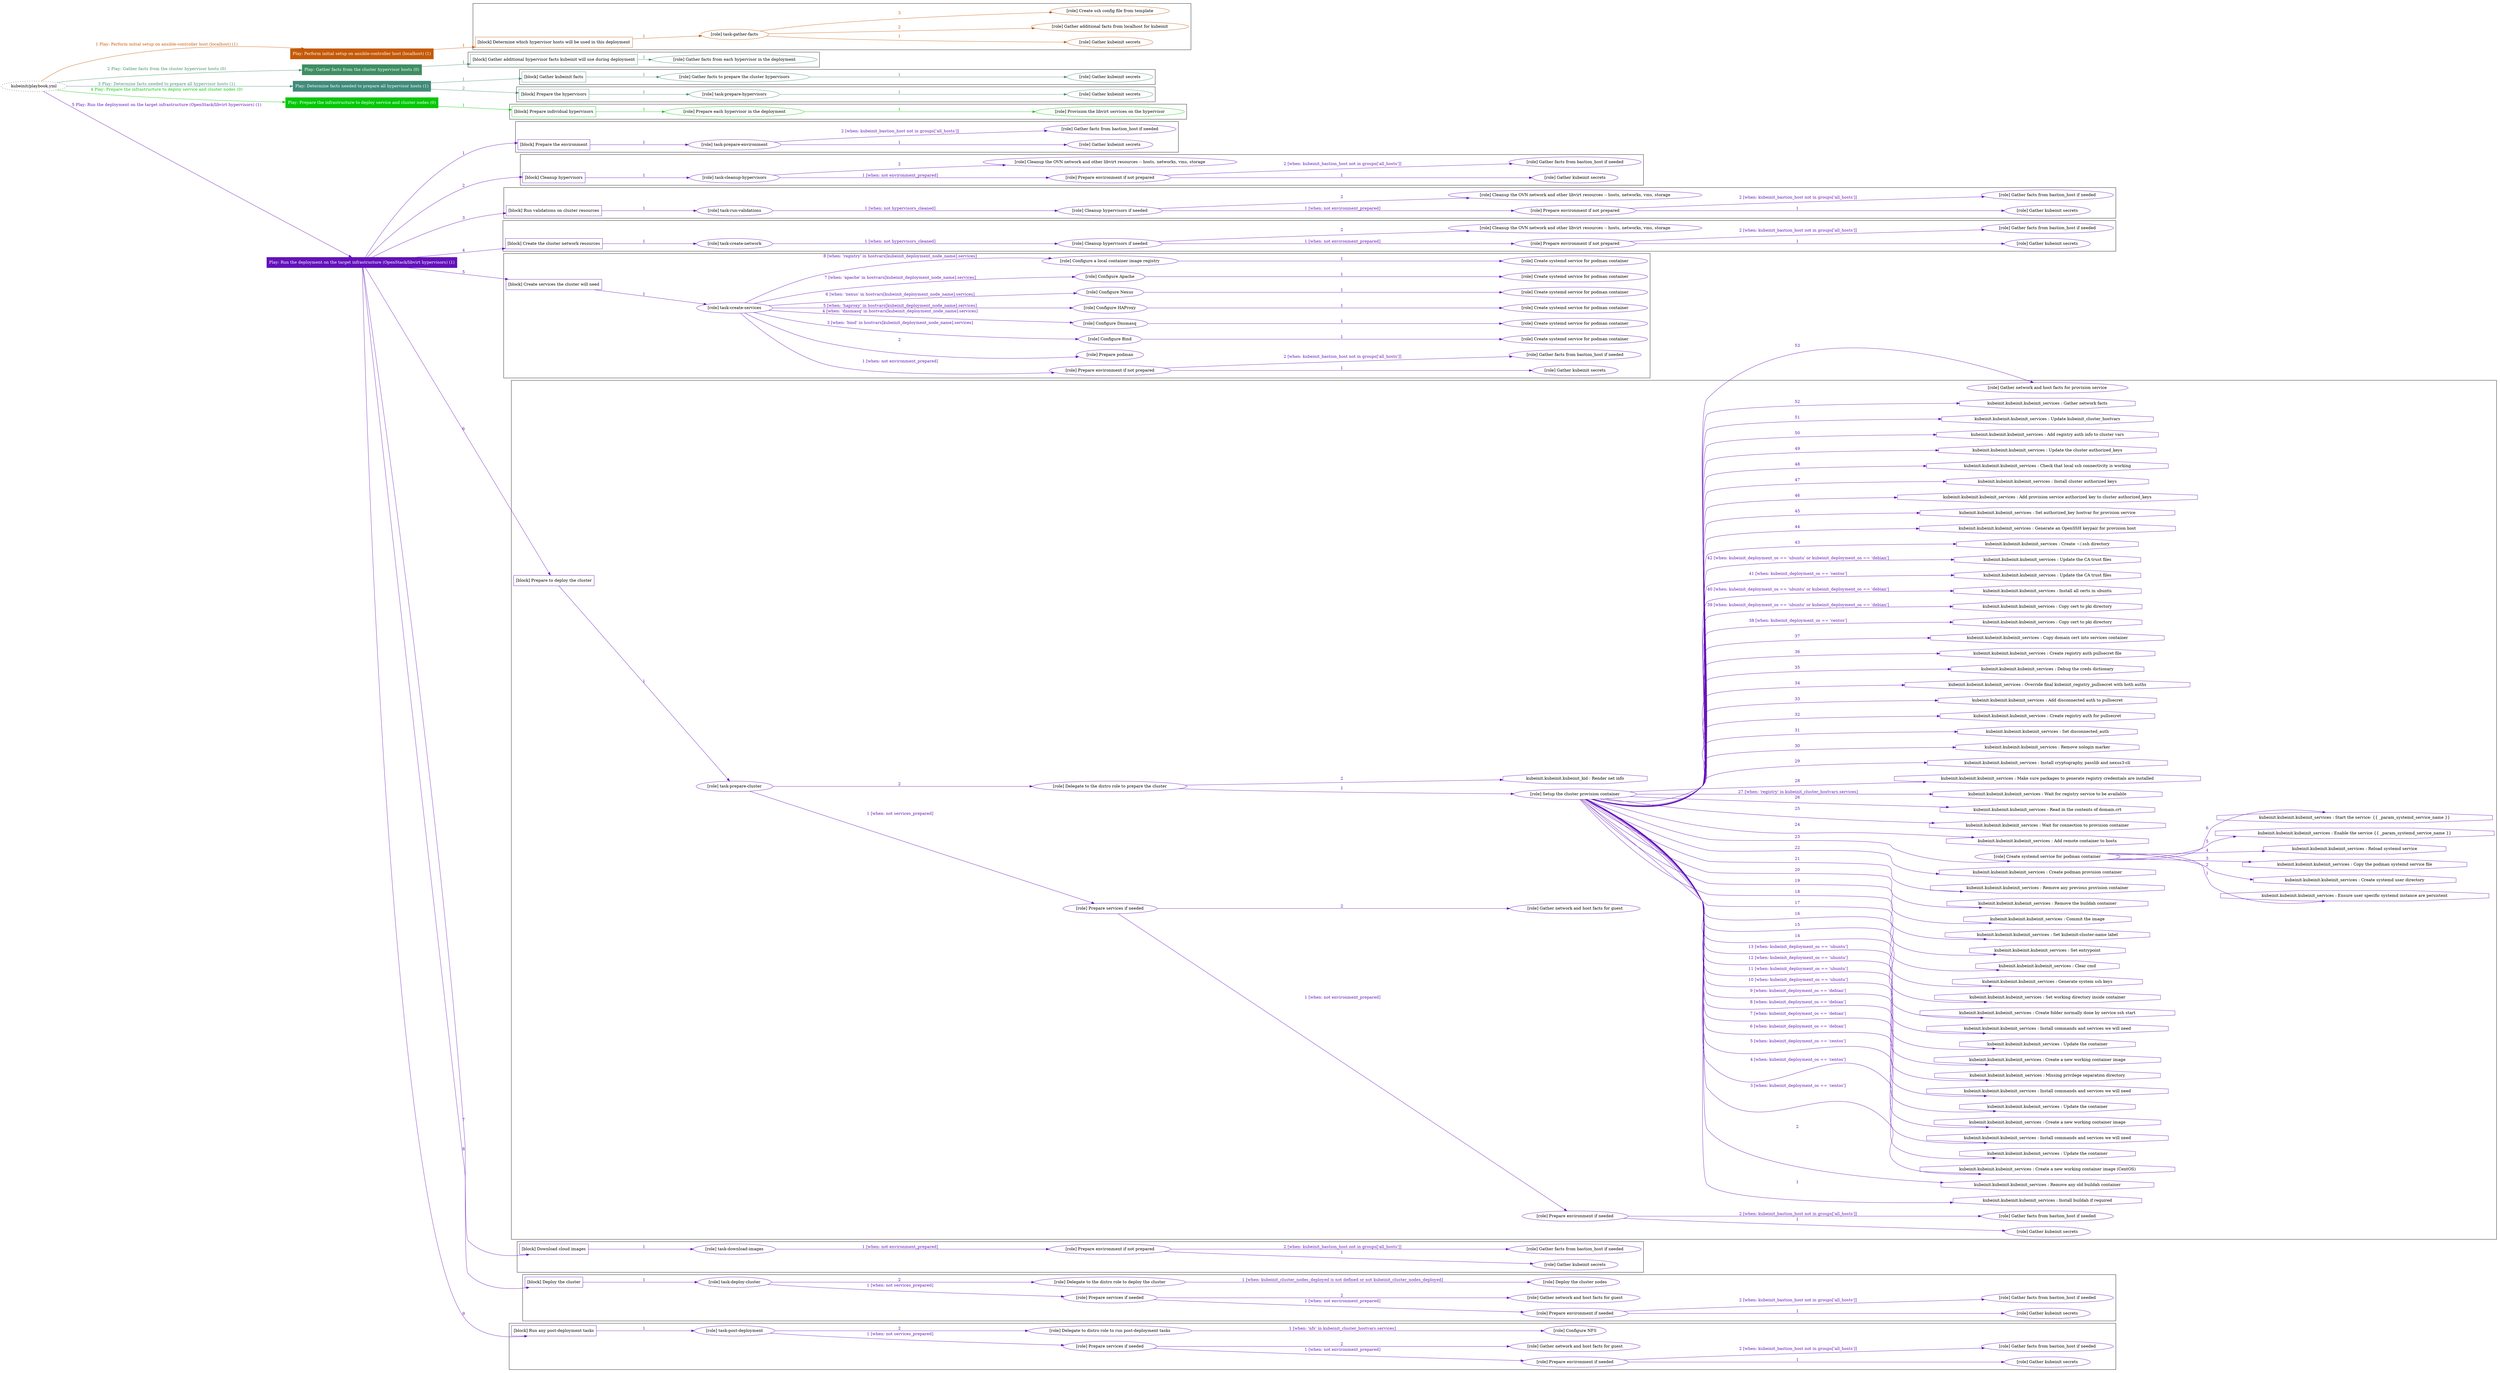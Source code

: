 digraph {
	graph [concentrate=true ordering=in rankdir=LR ratio=fill]
	edge [esep=5 sep=10]
	"kubeinit/playbook.yml" [URL="/home/runner/work/kubeinit/kubeinit/kubeinit/playbook.yml" id=playbook_54f6fddc style=dotted]
	"kubeinit/playbook.yml" -> play_40245c0f [label="1 Play: Perform initial setup on ansible-controller host (localhost) (1)" color="#c55907" fontcolor="#c55907" id=edge_play_40245c0f labeltooltip="1 Play: Perform initial setup on ansible-controller host (localhost) (1)" tooltip="1 Play: Perform initial setup on ansible-controller host (localhost) (1)"]
	subgraph "Play: Perform initial setup on ansible-controller host (localhost) (1)" {
		play_40245c0f [label="Play: Perform initial setup on ansible-controller host (localhost) (1)" URL="/home/runner/work/kubeinit/kubeinit/kubeinit/playbook.yml" color="#c55907" fontcolor="#ffffff" id=play_40245c0f shape=box style=filled tooltip=localhost]
		play_40245c0f -> block_111be35a [label=1 color="#c55907" fontcolor="#c55907" id=edge_block_111be35a labeltooltip=1 tooltip=1]
		subgraph cluster_block_111be35a {
			block_111be35a [label="[block] Determine which hypervisor hosts will be used in this deployment" URL="/home/runner/work/kubeinit/kubeinit/kubeinit/playbook.yml" color="#c55907" id=block_111be35a labeltooltip="Determine which hypervisor hosts will be used in this deployment" shape=box tooltip="Determine which hypervisor hosts will be used in this deployment"]
			block_111be35a -> role_8e7bd220 [label="1 " color="#c55907" fontcolor="#c55907" id=edge_role_8e7bd220 labeltooltip="1 " tooltip="1 "]
			subgraph "task-gather-facts" {
				role_8e7bd220 [label="[role] task-gather-facts" URL="/home/runner/work/kubeinit/kubeinit/kubeinit/playbook.yml" color="#c55907" id=role_8e7bd220 tooltip="task-gather-facts"]
				role_8e7bd220 -> role_70133650 [label="1 " color="#c55907" fontcolor="#c55907" id=edge_role_70133650 labeltooltip="1 " tooltip="1 "]
				subgraph "Gather kubeinit secrets" {
					role_70133650 [label="[role] Gather kubeinit secrets" URL="/home/runner/.ansible/collections/ansible_collections/kubeinit/kubeinit/roles/kubeinit_prepare/tasks/build_hypervisors_group.yml" color="#c55907" id=role_70133650 tooltip="Gather kubeinit secrets"]
				}
				role_8e7bd220 -> role_32def8bd [label="2 " color="#c55907" fontcolor="#c55907" id=edge_role_32def8bd labeltooltip="2 " tooltip="2 "]
				subgraph "Gather additional facts from localhost for kubeinit" {
					role_32def8bd [label="[role] Gather additional facts from localhost for kubeinit" URL="/home/runner/.ansible/collections/ansible_collections/kubeinit/kubeinit/roles/kubeinit_prepare/tasks/build_hypervisors_group.yml" color="#c55907" id=role_32def8bd tooltip="Gather additional facts from localhost for kubeinit"]
				}
				role_8e7bd220 -> role_87b7b439 [label="3 " color="#c55907" fontcolor="#c55907" id=edge_role_87b7b439 labeltooltip="3 " tooltip="3 "]
				subgraph "Create ssh config file from template" {
					role_87b7b439 [label="[role] Create ssh config file from template" URL="/home/runner/.ansible/collections/ansible_collections/kubeinit/kubeinit/roles/kubeinit_prepare/tasks/build_hypervisors_group.yml" color="#c55907" id=role_87b7b439 tooltip="Create ssh config file from template"]
				}
			}
		}
	}
	"kubeinit/playbook.yml" -> play_7eb8d151 [label="2 Play: Gather facts from the cluster hypervisor hosts (0)" color="#3e8e63" fontcolor="#3e8e63" id=edge_play_7eb8d151 labeltooltip="2 Play: Gather facts from the cluster hypervisor hosts (0)" tooltip="2 Play: Gather facts from the cluster hypervisor hosts (0)"]
	subgraph "Play: Gather facts from the cluster hypervisor hosts (0)" {
		play_7eb8d151 [label="Play: Gather facts from the cluster hypervisor hosts (0)" URL="/home/runner/work/kubeinit/kubeinit/kubeinit/playbook.yml" color="#3e8e63" fontcolor="#ffffff" id=play_7eb8d151 shape=box style=filled tooltip="Play: Gather facts from the cluster hypervisor hosts (0)"]
		play_7eb8d151 -> block_0368d660 [label=1 color="#3e8e63" fontcolor="#3e8e63" id=edge_block_0368d660 labeltooltip=1 tooltip=1]
		subgraph cluster_block_0368d660 {
			block_0368d660 [label="[block] Gather additional hypervisor facts kubeinit will use during deployment" URL="/home/runner/work/kubeinit/kubeinit/kubeinit/playbook.yml" color="#3e8e63" id=block_0368d660 labeltooltip="Gather additional hypervisor facts kubeinit will use during deployment" shape=box tooltip="Gather additional hypervisor facts kubeinit will use during deployment"]
			block_0368d660 -> role_cdbce270 [label="1 " color="#3e8e63" fontcolor="#3e8e63" id=edge_role_cdbce270 labeltooltip="1 " tooltip="1 "]
			subgraph "Gather facts from each hypervisor in the deployment" {
				role_cdbce270 [label="[role] Gather facts from each hypervisor in the deployment" URL="/home/runner/work/kubeinit/kubeinit/kubeinit/playbook.yml" color="#3e8e63" id=role_cdbce270 tooltip="Gather facts from each hypervisor in the deployment"]
			}
		}
	}
	"kubeinit/playbook.yml" -> play_edd8630c [label="3 Play: Determine facts needed to prepare all hypervisor hosts (1)" color="#418b7b" fontcolor="#418b7b" id=edge_play_edd8630c labeltooltip="3 Play: Determine facts needed to prepare all hypervisor hosts (1)" tooltip="3 Play: Determine facts needed to prepare all hypervisor hosts (1)"]
	subgraph "Play: Determine facts needed to prepare all hypervisor hosts (1)" {
		play_edd8630c [label="Play: Determine facts needed to prepare all hypervisor hosts (1)" URL="/home/runner/work/kubeinit/kubeinit/kubeinit/playbook.yml" color="#418b7b" fontcolor="#ffffff" id=play_edd8630c shape=box style=filled tooltip=localhost]
		play_edd8630c -> block_ed13504c [label=1 color="#418b7b" fontcolor="#418b7b" id=edge_block_ed13504c labeltooltip=1 tooltip=1]
		subgraph cluster_block_ed13504c {
			block_ed13504c [label="[block] Gather kubeinit facts" URL="/home/runner/work/kubeinit/kubeinit/kubeinit/playbook.yml" color="#418b7b" id=block_ed13504c labeltooltip="Gather kubeinit facts" shape=box tooltip="Gather kubeinit facts"]
			block_ed13504c -> role_57e68189 [label="1 " color="#418b7b" fontcolor="#418b7b" id=edge_role_57e68189 labeltooltip="1 " tooltip="1 "]
			subgraph "Gather facts to prepare the cluster hypervisors" {
				role_57e68189 [label="[role] Gather facts to prepare the cluster hypervisors" URL="/home/runner/work/kubeinit/kubeinit/kubeinit/playbook.yml" color="#418b7b" id=role_57e68189 tooltip="Gather facts to prepare the cluster hypervisors"]
				role_57e68189 -> role_15e1a44d [label="1 " color="#418b7b" fontcolor="#418b7b" id=edge_role_15e1a44d labeltooltip="1 " tooltip="1 "]
				subgraph "Gather kubeinit secrets" {
					role_15e1a44d [label="[role] Gather kubeinit secrets" URL="/home/runner/.ansible/collections/ansible_collections/kubeinit/kubeinit/roles/kubeinit_prepare/tasks/gather_kubeinit_facts.yml" color="#418b7b" id=role_15e1a44d tooltip="Gather kubeinit secrets"]
				}
			}
		}
		play_edd8630c -> block_643e596d [label=2 color="#418b7b" fontcolor="#418b7b" id=edge_block_643e596d labeltooltip=2 tooltip=2]
		subgraph cluster_block_643e596d {
			block_643e596d [label="[block] Prepare the hypervisors" URL="/home/runner/work/kubeinit/kubeinit/kubeinit/playbook.yml" color="#418b7b" id=block_643e596d labeltooltip="Prepare the hypervisors" shape=box tooltip="Prepare the hypervisors"]
			block_643e596d -> role_20fb7bf9 [label="1 " color="#418b7b" fontcolor="#418b7b" id=edge_role_20fb7bf9 labeltooltip="1 " tooltip="1 "]
			subgraph "task-prepare-hypervisors" {
				role_20fb7bf9 [label="[role] task-prepare-hypervisors" URL="/home/runner/work/kubeinit/kubeinit/kubeinit/playbook.yml" color="#418b7b" id=role_20fb7bf9 tooltip="task-prepare-hypervisors"]
				role_20fb7bf9 -> role_078309a9 [label="1 " color="#418b7b" fontcolor="#418b7b" id=edge_role_078309a9 labeltooltip="1 " tooltip="1 "]
				subgraph "Gather kubeinit secrets" {
					role_078309a9 [label="[role] Gather kubeinit secrets" URL="/home/runner/.ansible/collections/ansible_collections/kubeinit/kubeinit/roles/kubeinit_prepare/tasks/gather_kubeinit_facts.yml" color="#418b7b" id=role_078309a9 tooltip="Gather kubeinit secrets"]
				}
			}
		}
	}
	"kubeinit/playbook.yml" -> play_5ff2c697 [label="4 Play: Prepare the infrastructure to deploy service and cluster nodes (0)" color="#04c808" fontcolor="#04c808" id=edge_play_5ff2c697 labeltooltip="4 Play: Prepare the infrastructure to deploy service and cluster nodes (0)" tooltip="4 Play: Prepare the infrastructure to deploy service and cluster nodes (0)"]
	subgraph "Play: Prepare the infrastructure to deploy service and cluster nodes (0)" {
		play_5ff2c697 [label="Play: Prepare the infrastructure to deploy service and cluster nodes (0)" URL="/home/runner/work/kubeinit/kubeinit/kubeinit/playbook.yml" color="#04c808" fontcolor="#ffffff" id=play_5ff2c697 shape=box style=filled tooltip="Play: Prepare the infrastructure to deploy service and cluster nodes (0)"]
		play_5ff2c697 -> block_48acba48 [label=1 color="#04c808" fontcolor="#04c808" id=edge_block_48acba48 labeltooltip=1 tooltip=1]
		subgraph cluster_block_48acba48 {
			block_48acba48 [label="[block] Prepare individual hypervisors" URL="/home/runner/work/kubeinit/kubeinit/kubeinit/playbook.yml" color="#04c808" id=block_48acba48 labeltooltip="Prepare individual hypervisors" shape=box tooltip="Prepare individual hypervisors"]
			block_48acba48 -> role_0507c88a [label="1 " color="#04c808" fontcolor="#04c808" id=edge_role_0507c88a labeltooltip="1 " tooltip="1 "]
			subgraph "Prepare each hypervisor in the deployment" {
				role_0507c88a [label="[role] Prepare each hypervisor in the deployment" URL="/home/runner/work/kubeinit/kubeinit/kubeinit/playbook.yml" color="#04c808" id=role_0507c88a tooltip="Prepare each hypervisor in the deployment"]
				role_0507c88a -> role_4a2699b8 [label="1 " color="#04c808" fontcolor="#04c808" id=edge_role_4a2699b8 labeltooltip="1 " tooltip="1 "]
				subgraph "Provision the libvirt services on the hypervisor" {
					role_4a2699b8 [label="[role] Provision the libvirt services on the hypervisor" URL="/home/runner/.ansible/collections/ansible_collections/kubeinit/kubeinit/roles/kubeinit_prepare/tasks/prepare_hypervisor.yml" color="#04c808" id=role_4a2699b8 tooltip="Provision the libvirt services on the hypervisor"]
				}
			}
		}
	}
	"kubeinit/playbook.yml" -> play_5fd90731 [label="5 Play: Run the deployment on the target infrastructure (OpenStack/libvirt hypervisors) (1)" color="#6411bb" fontcolor="#6411bb" id=edge_play_5fd90731 labeltooltip="5 Play: Run the deployment on the target infrastructure (OpenStack/libvirt hypervisors) (1)" tooltip="5 Play: Run the deployment on the target infrastructure (OpenStack/libvirt hypervisors) (1)"]
	subgraph "Play: Run the deployment on the target infrastructure (OpenStack/libvirt hypervisors) (1)" {
		play_5fd90731 [label="Play: Run the deployment on the target infrastructure (OpenStack/libvirt hypervisors) (1)" URL="/home/runner/work/kubeinit/kubeinit/kubeinit/playbook.yml" color="#6411bb" fontcolor="#ffffff" id=play_5fd90731 shape=box style=filled tooltip=localhost]
		play_5fd90731 -> block_ea89e7f1 [label=1 color="#6411bb" fontcolor="#6411bb" id=edge_block_ea89e7f1 labeltooltip=1 tooltip=1]
		subgraph cluster_block_ea89e7f1 {
			block_ea89e7f1 [label="[block] Prepare the environment" URL="/home/runner/work/kubeinit/kubeinit/kubeinit/playbook.yml" color="#6411bb" id=block_ea89e7f1 labeltooltip="Prepare the environment" shape=box tooltip="Prepare the environment"]
			block_ea89e7f1 -> role_44787c30 [label="1 " color="#6411bb" fontcolor="#6411bb" id=edge_role_44787c30 labeltooltip="1 " tooltip="1 "]
			subgraph "task-prepare-environment" {
				role_44787c30 [label="[role] task-prepare-environment" URL="/home/runner/work/kubeinit/kubeinit/kubeinit/playbook.yml" color="#6411bb" id=role_44787c30 tooltip="task-prepare-environment"]
				role_44787c30 -> role_0bbc8aad [label="1 " color="#6411bb" fontcolor="#6411bb" id=edge_role_0bbc8aad labeltooltip="1 " tooltip="1 "]
				subgraph "Gather kubeinit secrets" {
					role_0bbc8aad [label="[role] Gather kubeinit secrets" URL="/home/runner/.ansible/collections/ansible_collections/kubeinit/kubeinit/roles/kubeinit_prepare/tasks/gather_kubeinit_facts.yml" color="#6411bb" id=role_0bbc8aad tooltip="Gather kubeinit secrets"]
				}
				role_44787c30 -> role_9a446750 [label="2 [when: kubeinit_bastion_host not in groups['all_hosts']]" color="#6411bb" fontcolor="#6411bb" id=edge_role_9a446750 labeltooltip="2 [when: kubeinit_bastion_host not in groups['all_hosts']]" tooltip="2 [when: kubeinit_bastion_host not in groups['all_hosts']]"]
				subgraph "Gather facts from bastion_host if needed" {
					role_9a446750 [label="[role] Gather facts from bastion_host if needed" URL="/home/runner/.ansible/collections/ansible_collections/kubeinit/kubeinit/roles/kubeinit_prepare/tasks/main.yml" color="#6411bb" id=role_9a446750 tooltip="Gather facts from bastion_host if needed"]
				}
			}
		}
		play_5fd90731 -> block_b4f7a46c [label=2 color="#6411bb" fontcolor="#6411bb" id=edge_block_b4f7a46c labeltooltip=2 tooltip=2]
		subgraph cluster_block_b4f7a46c {
			block_b4f7a46c [label="[block] Cleanup hypervisors" URL="/home/runner/work/kubeinit/kubeinit/kubeinit/playbook.yml" color="#6411bb" id=block_b4f7a46c labeltooltip="Cleanup hypervisors" shape=box tooltip="Cleanup hypervisors"]
			block_b4f7a46c -> role_ed685663 [label="1 " color="#6411bb" fontcolor="#6411bb" id=edge_role_ed685663 labeltooltip="1 " tooltip="1 "]
			subgraph "task-cleanup-hypervisors" {
				role_ed685663 [label="[role] task-cleanup-hypervisors" URL="/home/runner/work/kubeinit/kubeinit/kubeinit/playbook.yml" color="#6411bb" id=role_ed685663 tooltip="task-cleanup-hypervisors"]
				role_ed685663 -> role_89d4b819 [label="1 [when: not environment_prepared]" color="#6411bb" fontcolor="#6411bb" id=edge_role_89d4b819 labeltooltip="1 [when: not environment_prepared]" tooltip="1 [when: not environment_prepared]"]
				subgraph "Prepare environment if not prepared" {
					role_89d4b819 [label="[role] Prepare environment if not prepared" URL="/home/runner/.ansible/collections/ansible_collections/kubeinit/kubeinit/roles/kubeinit_libvirt/tasks/cleanup_hypervisors.yml" color="#6411bb" id=role_89d4b819 tooltip="Prepare environment if not prepared"]
					role_89d4b819 -> role_2afb20c0 [label="1 " color="#6411bb" fontcolor="#6411bb" id=edge_role_2afb20c0 labeltooltip="1 " tooltip="1 "]
					subgraph "Gather kubeinit secrets" {
						role_2afb20c0 [label="[role] Gather kubeinit secrets" URL="/home/runner/.ansible/collections/ansible_collections/kubeinit/kubeinit/roles/kubeinit_prepare/tasks/gather_kubeinit_facts.yml" color="#6411bb" id=role_2afb20c0 tooltip="Gather kubeinit secrets"]
					}
					role_89d4b819 -> role_b4a07fba [label="2 [when: kubeinit_bastion_host not in groups['all_hosts']]" color="#6411bb" fontcolor="#6411bb" id=edge_role_b4a07fba labeltooltip="2 [when: kubeinit_bastion_host not in groups['all_hosts']]" tooltip="2 [when: kubeinit_bastion_host not in groups['all_hosts']]"]
					subgraph "Gather facts from bastion_host if needed" {
						role_b4a07fba [label="[role] Gather facts from bastion_host if needed" URL="/home/runner/.ansible/collections/ansible_collections/kubeinit/kubeinit/roles/kubeinit_prepare/tasks/main.yml" color="#6411bb" id=role_b4a07fba tooltip="Gather facts from bastion_host if needed"]
					}
				}
				role_ed685663 -> role_0af26116 [label="2 " color="#6411bb" fontcolor="#6411bb" id=edge_role_0af26116 labeltooltip="2 " tooltip="2 "]
				subgraph "Cleanup the OVN network and other libvirt resources -- hosts, networks, vms, storage" {
					role_0af26116 [label="[role] Cleanup the OVN network and other libvirt resources -- hosts, networks, vms, storage" URL="/home/runner/.ansible/collections/ansible_collections/kubeinit/kubeinit/roles/kubeinit_libvirt/tasks/cleanup_hypervisors.yml" color="#6411bb" id=role_0af26116 tooltip="Cleanup the OVN network and other libvirt resources -- hosts, networks, vms, storage"]
				}
			}
		}
		play_5fd90731 -> block_07d909dc [label=3 color="#6411bb" fontcolor="#6411bb" id=edge_block_07d909dc labeltooltip=3 tooltip=3]
		subgraph cluster_block_07d909dc {
			block_07d909dc [label="[block] Run validations on cluster resources" URL="/home/runner/work/kubeinit/kubeinit/kubeinit/playbook.yml" color="#6411bb" id=block_07d909dc labeltooltip="Run validations on cluster resources" shape=box tooltip="Run validations on cluster resources"]
			block_07d909dc -> role_b1204e96 [label="1 " color="#6411bb" fontcolor="#6411bb" id=edge_role_b1204e96 labeltooltip="1 " tooltip="1 "]
			subgraph "task-run-validations" {
				role_b1204e96 [label="[role] task-run-validations" URL="/home/runner/work/kubeinit/kubeinit/kubeinit/playbook.yml" color="#6411bb" id=role_b1204e96 tooltip="task-run-validations"]
				role_b1204e96 -> role_9a4070ea [label="1 [when: not hypervisors_cleaned]" color="#6411bb" fontcolor="#6411bb" id=edge_role_9a4070ea labeltooltip="1 [when: not hypervisors_cleaned]" tooltip="1 [when: not hypervisors_cleaned]"]
				subgraph "Cleanup hypervisors if needed" {
					role_9a4070ea [label="[role] Cleanup hypervisors if needed" URL="/home/runner/.ansible/collections/ansible_collections/kubeinit/kubeinit/roles/kubeinit_validations/tasks/main.yml" color="#6411bb" id=role_9a4070ea tooltip="Cleanup hypervisors if needed"]
					role_9a4070ea -> role_324d9c82 [label="1 [when: not environment_prepared]" color="#6411bb" fontcolor="#6411bb" id=edge_role_324d9c82 labeltooltip="1 [when: not environment_prepared]" tooltip="1 [when: not environment_prepared]"]
					subgraph "Prepare environment if not prepared" {
						role_324d9c82 [label="[role] Prepare environment if not prepared" URL="/home/runner/.ansible/collections/ansible_collections/kubeinit/kubeinit/roles/kubeinit_libvirt/tasks/cleanup_hypervisors.yml" color="#6411bb" id=role_324d9c82 tooltip="Prepare environment if not prepared"]
						role_324d9c82 -> role_bda181e0 [label="1 " color="#6411bb" fontcolor="#6411bb" id=edge_role_bda181e0 labeltooltip="1 " tooltip="1 "]
						subgraph "Gather kubeinit secrets" {
							role_bda181e0 [label="[role] Gather kubeinit secrets" URL="/home/runner/.ansible/collections/ansible_collections/kubeinit/kubeinit/roles/kubeinit_prepare/tasks/gather_kubeinit_facts.yml" color="#6411bb" id=role_bda181e0 tooltip="Gather kubeinit secrets"]
						}
						role_324d9c82 -> role_abf361e8 [label="2 [when: kubeinit_bastion_host not in groups['all_hosts']]" color="#6411bb" fontcolor="#6411bb" id=edge_role_abf361e8 labeltooltip="2 [when: kubeinit_bastion_host not in groups['all_hosts']]" tooltip="2 [when: kubeinit_bastion_host not in groups['all_hosts']]"]
						subgraph "Gather facts from bastion_host if needed" {
							role_abf361e8 [label="[role] Gather facts from bastion_host if needed" URL="/home/runner/.ansible/collections/ansible_collections/kubeinit/kubeinit/roles/kubeinit_prepare/tasks/main.yml" color="#6411bb" id=role_abf361e8 tooltip="Gather facts from bastion_host if needed"]
						}
					}
					role_9a4070ea -> role_2cb5b0df [label="2 " color="#6411bb" fontcolor="#6411bb" id=edge_role_2cb5b0df labeltooltip="2 " tooltip="2 "]
					subgraph "Cleanup the OVN network and other libvirt resources -- hosts, networks, vms, storage" {
						role_2cb5b0df [label="[role] Cleanup the OVN network and other libvirt resources -- hosts, networks, vms, storage" URL="/home/runner/.ansible/collections/ansible_collections/kubeinit/kubeinit/roles/kubeinit_libvirt/tasks/cleanup_hypervisors.yml" color="#6411bb" id=role_2cb5b0df tooltip="Cleanup the OVN network and other libvirt resources -- hosts, networks, vms, storage"]
					}
				}
			}
		}
		play_5fd90731 -> block_5958ca6c [label=4 color="#6411bb" fontcolor="#6411bb" id=edge_block_5958ca6c labeltooltip=4 tooltip=4]
		subgraph cluster_block_5958ca6c {
			block_5958ca6c [label="[block] Create the cluster network resources" URL="/home/runner/work/kubeinit/kubeinit/kubeinit/playbook.yml" color="#6411bb" id=block_5958ca6c labeltooltip="Create the cluster network resources" shape=box tooltip="Create the cluster network resources"]
			block_5958ca6c -> role_29bbda27 [label="1 " color="#6411bb" fontcolor="#6411bb" id=edge_role_29bbda27 labeltooltip="1 " tooltip="1 "]
			subgraph "task-create-network" {
				role_29bbda27 [label="[role] task-create-network" URL="/home/runner/work/kubeinit/kubeinit/kubeinit/playbook.yml" color="#6411bb" id=role_29bbda27 tooltip="task-create-network"]
				role_29bbda27 -> role_0dc8334b [label="1 [when: not hypervisors_cleaned]" color="#6411bb" fontcolor="#6411bb" id=edge_role_0dc8334b labeltooltip="1 [when: not hypervisors_cleaned]" tooltip="1 [when: not hypervisors_cleaned]"]
				subgraph "Cleanup hypervisors if needed" {
					role_0dc8334b [label="[role] Cleanup hypervisors if needed" URL="/home/runner/.ansible/collections/ansible_collections/kubeinit/kubeinit/roles/kubeinit_libvirt/tasks/create_network.yml" color="#6411bb" id=role_0dc8334b tooltip="Cleanup hypervisors if needed"]
					role_0dc8334b -> role_8731babc [label="1 [when: not environment_prepared]" color="#6411bb" fontcolor="#6411bb" id=edge_role_8731babc labeltooltip="1 [when: not environment_prepared]" tooltip="1 [when: not environment_prepared]"]
					subgraph "Prepare environment if not prepared" {
						role_8731babc [label="[role] Prepare environment if not prepared" URL="/home/runner/.ansible/collections/ansible_collections/kubeinit/kubeinit/roles/kubeinit_libvirt/tasks/cleanup_hypervisors.yml" color="#6411bb" id=role_8731babc tooltip="Prepare environment if not prepared"]
						role_8731babc -> role_85a26fac [label="1 " color="#6411bb" fontcolor="#6411bb" id=edge_role_85a26fac labeltooltip="1 " tooltip="1 "]
						subgraph "Gather kubeinit secrets" {
							role_85a26fac [label="[role] Gather kubeinit secrets" URL="/home/runner/.ansible/collections/ansible_collections/kubeinit/kubeinit/roles/kubeinit_prepare/tasks/gather_kubeinit_facts.yml" color="#6411bb" id=role_85a26fac tooltip="Gather kubeinit secrets"]
						}
						role_8731babc -> role_8a984fc3 [label="2 [when: kubeinit_bastion_host not in groups['all_hosts']]" color="#6411bb" fontcolor="#6411bb" id=edge_role_8a984fc3 labeltooltip="2 [when: kubeinit_bastion_host not in groups['all_hosts']]" tooltip="2 [when: kubeinit_bastion_host not in groups['all_hosts']]"]
						subgraph "Gather facts from bastion_host if needed" {
							role_8a984fc3 [label="[role] Gather facts from bastion_host if needed" URL="/home/runner/.ansible/collections/ansible_collections/kubeinit/kubeinit/roles/kubeinit_prepare/tasks/main.yml" color="#6411bb" id=role_8a984fc3 tooltip="Gather facts from bastion_host if needed"]
						}
					}
					role_0dc8334b -> role_9b0853e7 [label="2 " color="#6411bb" fontcolor="#6411bb" id=edge_role_9b0853e7 labeltooltip="2 " tooltip="2 "]
					subgraph "Cleanup the OVN network and other libvirt resources -- hosts, networks, vms, storage" {
						role_9b0853e7 [label="[role] Cleanup the OVN network and other libvirt resources -- hosts, networks, vms, storage" URL="/home/runner/.ansible/collections/ansible_collections/kubeinit/kubeinit/roles/kubeinit_libvirt/tasks/cleanup_hypervisors.yml" color="#6411bb" id=role_9b0853e7 tooltip="Cleanup the OVN network and other libvirt resources -- hosts, networks, vms, storage"]
					}
				}
			}
		}
		play_5fd90731 -> block_66f5b024 [label=5 color="#6411bb" fontcolor="#6411bb" id=edge_block_66f5b024 labeltooltip=5 tooltip=5]
		subgraph cluster_block_66f5b024 {
			block_66f5b024 [label="[block] Create services the cluster will need" URL="/home/runner/work/kubeinit/kubeinit/kubeinit/playbook.yml" color="#6411bb" id=block_66f5b024 labeltooltip="Create services the cluster will need" shape=box tooltip="Create services the cluster will need"]
			block_66f5b024 -> role_10c178f7 [label="1 " color="#6411bb" fontcolor="#6411bb" id=edge_role_10c178f7 labeltooltip="1 " tooltip="1 "]
			subgraph "task-create-services" {
				role_10c178f7 [label="[role] task-create-services" URL="/home/runner/work/kubeinit/kubeinit/kubeinit/playbook.yml" color="#6411bb" id=role_10c178f7 tooltip="task-create-services"]
				role_10c178f7 -> role_5c6280ae [label="1 [when: not environment_prepared]" color="#6411bb" fontcolor="#6411bb" id=edge_role_5c6280ae labeltooltip="1 [when: not environment_prepared]" tooltip="1 [when: not environment_prepared]"]
				subgraph "Prepare environment if not prepared" {
					role_5c6280ae [label="[role] Prepare environment if not prepared" URL="/home/runner/.ansible/collections/ansible_collections/kubeinit/kubeinit/roles/kubeinit_services/tasks/main.yml" color="#6411bb" id=role_5c6280ae tooltip="Prepare environment if not prepared"]
					role_5c6280ae -> role_69c9d5e7 [label="1 " color="#6411bb" fontcolor="#6411bb" id=edge_role_69c9d5e7 labeltooltip="1 " tooltip="1 "]
					subgraph "Gather kubeinit secrets" {
						role_69c9d5e7 [label="[role] Gather kubeinit secrets" URL="/home/runner/.ansible/collections/ansible_collections/kubeinit/kubeinit/roles/kubeinit_prepare/tasks/gather_kubeinit_facts.yml" color="#6411bb" id=role_69c9d5e7 tooltip="Gather kubeinit secrets"]
					}
					role_5c6280ae -> role_794bcda6 [label="2 [when: kubeinit_bastion_host not in groups['all_hosts']]" color="#6411bb" fontcolor="#6411bb" id=edge_role_794bcda6 labeltooltip="2 [when: kubeinit_bastion_host not in groups['all_hosts']]" tooltip="2 [when: kubeinit_bastion_host not in groups['all_hosts']]"]
					subgraph "Gather facts from bastion_host if needed" {
						role_794bcda6 [label="[role] Gather facts from bastion_host if needed" URL="/home/runner/.ansible/collections/ansible_collections/kubeinit/kubeinit/roles/kubeinit_prepare/tasks/main.yml" color="#6411bb" id=role_794bcda6 tooltip="Gather facts from bastion_host if needed"]
					}
				}
				role_10c178f7 -> role_1d1e48cc [label="2 " color="#6411bb" fontcolor="#6411bb" id=edge_role_1d1e48cc labeltooltip="2 " tooltip="2 "]
				subgraph "Prepare podman" {
					role_1d1e48cc [label="[role] Prepare podman" URL="/home/runner/.ansible/collections/ansible_collections/kubeinit/kubeinit/roles/kubeinit_services/tasks/00_create_service_pod.yml" color="#6411bb" id=role_1d1e48cc tooltip="Prepare podman"]
				}
				role_10c178f7 -> role_e792b5ba [label="3 [when: 'bind' in hostvars[kubeinit_deployment_node_name].services]" color="#6411bb" fontcolor="#6411bb" id=edge_role_e792b5ba labeltooltip="3 [when: 'bind' in hostvars[kubeinit_deployment_node_name].services]" tooltip="3 [when: 'bind' in hostvars[kubeinit_deployment_node_name].services]"]
				subgraph "Configure Bind" {
					role_e792b5ba [label="[role] Configure Bind" URL="/home/runner/.ansible/collections/ansible_collections/kubeinit/kubeinit/roles/kubeinit_services/tasks/start_services_containers.yml" color="#6411bb" id=role_e792b5ba tooltip="Configure Bind"]
					role_e792b5ba -> role_e044a1e1 [label="1 " color="#6411bb" fontcolor="#6411bb" id=edge_role_e044a1e1 labeltooltip="1 " tooltip="1 "]
					subgraph "Create systemd service for podman container" {
						role_e044a1e1 [label="[role] Create systemd service for podman container" URL="/home/runner/.ansible/collections/ansible_collections/kubeinit/kubeinit/roles/kubeinit_bind/tasks/main.yml" color="#6411bb" id=role_e044a1e1 tooltip="Create systemd service for podman container"]
					}
				}
				role_10c178f7 -> role_1297a2f7 [label="4 [when: 'dnsmasq' in hostvars[kubeinit_deployment_node_name].services]" color="#6411bb" fontcolor="#6411bb" id=edge_role_1297a2f7 labeltooltip="4 [when: 'dnsmasq' in hostvars[kubeinit_deployment_node_name].services]" tooltip="4 [when: 'dnsmasq' in hostvars[kubeinit_deployment_node_name].services]"]
				subgraph "Configure Dnsmasq" {
					role_1297a2f7 [label="[role] Configure Dnsmasq" URL="/home/runner/.ansible/collections/ansible_collections/kubeinit/kubeinit/roles/kubeinit_services/tasks/start_services_containers.yml" color="#6411bb" id=role_1297a2f7 tooltip="Configure Dnsmasq"]
					role_1297a2f7 -> role_4b701965 [label="1 " color="#6411bb" fontcolor="#6411bb" id=edge_role_4b701965 labeltooltip="1 " tooltip="1 "]
					subgraph "Create systemd service for podman container" {
						role_4b701965 [label="[role] Create systemd service for podman container" URL="/home/runner/.ansible/collections/ansible_collections/kubeinit/kubeinit/roles/kubeinit_dnsmasq/tasks/main.yml" color="#6411bb" id=role_4b701965 tooltip="Create systemd service for podman container"]
					}
				}
				role_10c178f7 -> role_837d58a9 [label="5 [when: 'haproxy' in hostvars[kubeinit_deployment_node_name].services]" color="#6411bb" fontcolor="#6411bb" id=edge_role_837d58a9 labeltooltip="5 [when: 'haproxy' in hostvars[kubeinit_deployment_node_name].services]" tooltip="5 [when: 'haproxy' in hostvars[kubeinit_deployment_node_name].services]"]
				subgraph "Configure HAProxy" {
					role_837d58a9 [label="[role] Configure HAProxy" URL="/home/runner/.ansible/collections/ansible_collections/kubeinit/kubeinit/roles/kubeinit_services/tasks/start_services_containers.yml" color="#6411bb" id=role_837d58a9 tooltip="Configure HAProxy"]
					role_837d58a9 -> role_527a5c96 [label="1 " color="#6411bb" fontcolor="#6411bb" id=edge_role_527a5c96 labeltooltip="1 " tooltip="1 "]
					subgraph "Create systemd service for podman container" {
						role_527a5c96 [label="[role] Create systemd service for podman container" URL="/home/runner/.ansible/collections/ansible_collections/kubeinit/kubeinit/roles/kubeinit_haproxy/tasks/main.yml" color="#6411bb" id=role_527a5c96 tooltip="Create systemd service for podman container"]
					}
				}
				role_10c178f7 -> role_1b89a3fb [label="6 [when: 'nexus' in hostvars[kubeinit_deployment_node_name].services]" color="#6411bb" fontcolor="#6411bb" id=edge_role_1b89a3fb labeltooltip="6 [when: 'nexus' in hostvars[kubeinit_deployment_node_name].services]" tooltip="6 [when: 'nexus' in hostvars[kubeinit_deployment_node_name].services]"]
				subgraph "Configure Nexus" {
					role_1b89a3fb [label="[role] Configure Nexus" URL="/home/runner/.ansible/collections/ansible_collections/kubeinit/kubeinit/roles/kubeinit_services/tasks/start_services_containers.yml" color="#6411bb" id=role_1b89a3fb tooltip="Configure Nexus"]
					role_1b89a3fb -> role_fb0a0bc9 [label="1 " color="#6411bb" fontcolor="#6411bb" id=edge_role_fb0a0bc9 labeltooltip="1 " tooltip="1 "]
					subgraph "Create systemd service for podman container" {
						role_fb0a0bc9 [label="[role] Create systemd service for podman container" URL="/home/runner/.ansible/collections/ansible_collections/kubeinit/kubeinit/roles/kubeinit_nexus/tasks/main.yml" color="#6411bb" id=role_fb0a0bc9 tooltip="Create systemd service for podman container"]
					}
				}
				role_10c178f7 -> role_7dd6f24b [label="7 [when: 'apache' in hostvars[kubeinit_deployment_node_name].services]" color="#6411bb" fontcolor="#6411bb" id=edge_role_7dd6f24b labeltooltip="7 [when: 'apache' in hostvars[kubeinit_deployment_node_name].services]" tooltip="7 [when: 'apache' in hostvars[kubeinit_deployment_node_name].services]"]
				subgraph "Configure Apache" {
					role_7dd6f24b [label="[role] Configure Apache" URL="/home/runner/.ansible/collections/ansible_collections/kubeinit/kubeinit/roles/kubeinit_services/tasks/start_services_containers.yml" color="#6411bb" id=role_7dd6f24b tooltip="Configure Apache"]
					role_7dd6f24b -> role_4b00c6cf [label="1 " color="#6411bb" fontcolor="#6411bb" id=edge_role_4b00c6cf labeltooltip="1 " tooltip="1 "]
					subgraph "Create systemd service for podman container" {
						role_4b00c6cf [label="[role] Create systemd service for podman container" URL="/home/runner/.ansible/collections/ansible_collections/kubeinit/kubeinit/roles/kubeinit_apache/tasks/main.yml" color="#6411bb" id=role_4b00c6cf tooltip="Create systemd service for podman container"]
					}
				}
				role_10c178f7 -> role_b540c23a [label="8 [when: 'registry' in hostvars[kubeinit_deployment_node_name].services]" color="#6411bb" fontcolor="#6411bb" id=edge_role_b540c23a labeltooltip="8 [when: 'registry' in hostvars[kubeinit_deployment_node_name].services]" tooltip="8 [when: 'registry' in hostvars[kubeinit_deployment_node_name].services]"]
				subgraph "Configure a local container image registry" {
					role_b540c23a [label="[role] Configure a local container image registry" URL="/home/runner/.ansible/collections/ansible_collections/kubeinit/kubeinit/roles/kubeinit_services/tasks/start_services_containers.yml" color="#6411bb" id=role_b540c23a tooltip="Configure a local container image registry"]
					role_b540c23a -> role_13ed4366 [label="1 " color="#6411bb" fontcolor="#6411bb" id=edge_role_13ed4366 labeltooltip="1 " tooltip="1 "]
					subgraph "Create systemd service for podman container" {
						role_13ed4366 [label="[role] Create systemd service for podman container" URL="/home/runner/.ansible/collections/ansible_collections/kubeinit/kubeinit/roles/kubeinit_registry/tasks/main.yml" color="#6411bb" id=role_13ed4366 tooltip="Create systemd service for podman container"]
					}
				}
			}
		}
		play_5fd90731 -> block_3c8cc84e [label=6 color="#6411bb" fontcolor="#6411bb" id=edge_block_3c8cc84e labeltooltip=6 tooltip=6]
		subgraph cluster_block_3c8cc84e {
			block_3c8cc84e [label="[block] Prepare to deploy the cluster" URL="/home/runner/work/kubeinit/kubeinit/kubeinit/playbook.yml" color="#6411bb" id=block_3c8cc84e labeltooltip="Prepare to deploy the cluster" shape=box tooltip="Prepare to deploy the cluster"]
			block_3c8cc84e -> role_0542c618 [label="1 " color="#6411bb" fontcolor="#6411bb" id=edge_role_0542c618 labeltooltip="1 " tooltip="1 "]
			subgraph "task-prepare-cluster" {
				role_0542c618 [label="[role] task-prepare-cluster" URL="/home/runner/work/kubeinit/kubeinit/kubeinit/playbook.yml" color="#6411bb" id=role_0542c618 tooltip="task-prepare-cluster"]
				role_0542c618 -> role_e8f09e1b [label="1 [when: not services_prepared]" color="#6411bb" fontcolor="#6411bb" id=edge_role_e8f09e1b labeltooltip="1 [when: not services_prepared]" tooltip="1 [when: not services_prepared]"]
				subgraph "Prepare services if needed" {
					role_e8f09e1b [label="[role] Prepare services if needed" URL="/home/runner/.ansible/collections/ansible_collections/kubeinit/kubeinit/roles/kubeinit_prepare/tasks/prepare_cluster.yml" color="#6411bb" id=role_e8f09e1b tooltip="Prepare services if needed"]
					role_e8f09e1b -> role_da455e76 [label="1 [when: not environment_prepared]" color="#6411bb" fontcolor="#6411bb" id=edge_role_da455e76 labeltooltip="1 [when: not environment_prepared]" tooltip="1 [when: not environment_prepared]"]
					subgraph "Prepare environment if needed" {
						role_da455e76 [label="[role] Prepare environment if needed" URL="/home/runner/.ansible/collections/ansible_collections/kubeinit/kubeinit/roles/kubeinit_services/tasks/prepare_services.yml" color="#6411bb" id=role_da455e76 tooltip="Prepare environment if needed"]
						role_da455e76 -> role_251f863b [label="1 " color="#6411bb" fontcolor="#6411bb" id=edge_role_251f863b labeltooltip="1 " tooltip="1 "]
						subgraph "Gather kubeinit secrets" {
							role_251f863b [label="[role] Gather kubeinit secrets" URL="/home/runner/.ansible/collections/ansible_collections/kubeinit/kubeinit/roles/kubeinit_prepare/tasks/gather_kubeinit_facts.yml" color="#6411bb" id=role_251f863b tooltip="Gather kubeinit secrets"]
						}
						role_da455e76 -> role_d4acbfce [label="2 [when: kubeinit_bastion_host not in groups['all_hosts']]" color="#6411bb" fontcolor="#6411bb" id=edge_role_d4acbfce labeltooltip="2 [when: kubeinit_bastion_host not in groups['all_hosts']]" tooltip="2 [when: kubeinit_bastion_host not in groups['all_hosts']]"]
						subgraph "Gather facts from bastion_host if needed" {
							role_d4acbfce [label="[role] Gather facts from bastion_host if needed" URL="/home/runner/.ansible/collections/ansible_collections/kubeinit/kubeinit/roles/kubeinit_prepare/tasks/main.yml" color="#6411bb" id=role_d4acbfce tooltip="Gather facts from bastion_host if needed"]
						}
					}
					role_e8f09e1b -> role_6205e8a7 [label="2 " color="#6411bb" fontcolor="#6411bb" id=edge_role_6205e8a7 labeltooltip="2 " tooltip="2 "]
					subgraph "Gather network and host facts for guest" {
						role_6205e8a7 [label="[role] Gather network and host facts for guest" URL="/home/runner/.ansible/collections/ansible_collections/kubeinit/kubeinit/roles/kubeinit_services/tasks/prepare_services.yml" color="#6411bb" id=role_6205e8a7 tooltip="Gather network and host facts for guest"]
					}
				}
				role_0542c618 -> role_4d058cf2 [label="2 " color="#6411bb" fontcolor="#6411bb" id=edge_role_4d058cf2 labeltooltip="2 " tooltip="2 "]
				subgraph "Delegate to the distro role to prepare the cluster" {
					role_4d058cf2 [label="[role] Delegate to the distro role to prepare the cluster" URL="/home/runner/.ansible/collections/ansible_collections/kubeinit/kubeinit/roles/kubeinit_prepare/tasks/prepare_cluster.yml" color="#6411bb" id=role_4d058cf2 tooltip="Delegate to the distro role to prepare the cluster"]
					role_4d058cf2 -> role_dfbe481e [label="1 " color="#6411bb" fontcolor="#6411bb" id=edge_role_dfbe481e labeltooltip="1 " tooltip="1 "]
					subgraph "Setup the cluster provision container" {
						role_dfbe481e [label="[role] Setup the cluster provision container" URL="/home/runner/.ansible/collections/ansible_collections/kubeinit/kubeinit/roles/kubeinit_kid/tasks/prepare_cluster.yml" color="#6411bb" id=role_dfbe481e tooltip="Setup the cluster provision container"]
						task_28728d52 [label="kubeinit.kubeinit.kubeinit_services : Install buildah if required" URL="/home/runner/.ansible/collections/ansible_collections/kubeinit/kubeinit/roles/kubeinit_services/tasks/create_provision_container.yml" color="#6411bb" id=task_28728d52 shape=octagon tooltip="kubeinit.kubeinit.kubeinit_services : Install buildah if required"]
						role_dfbe481e -> task_28728d52 [label="1 " color="#6411bb" fontcolor="#6411bb" id=edge_task_28728d52 labeltooltip="1 " tooltip="1 "]
						task_d946948e [label="kubeinit.kubeinit.kubeinit_services : Remove any old buildah container" URL="/home/runner/.ansible/collections/ansible_collections/kubeinit/kubeinit/roles/kubeinit_services/tasks/create_provision_container.yml" color="#6411bb" id=task_d946948e shape=octagon tooltip="kubeinit.kubeinit.kubeinit_services : Remove any old buildah container"]
						role_dfbe481e -> task_d946948e [label="2 " color="#6411bb" fontcolor="#6411bb" id=edge_task_d946948e labeltooltip="2 " tooltip="2 "]
						task_6bb2a073 [label="kubeinit.kubeinit.kubeinit_services : Create a new working container image (CentOS)" URL="/home/runner/.ansible/collections/ansible_collections/kubeinit/kubeinit/roles/kubeinit_services/tasks/create_provision_container.yml" color="#6411bb" id=task_6bb2a073 shape=octagon tooltip="kubeinit.kubeinit.kubeinit_services : Create a new working container image (CentOS)"]
						role_dfbe481e -> task_6bb2a073 [label="3 [when: kubeinit_deployment_os == 'centos']" color="#6411bb" fontcolor="#6411bb" id=edge_task_6bb2a073 labeltooltip="3 [when: kubeinit_deployment_os == 'centos']" tooltip="3 [when: kubeinit_deployment_os == 'centos']"]
						task_7cbf0ecd [label="kubeinit.kubeinit.kubeinit_services : Update the container" URL="/home/runner/.ansible/collections/ansible_collections/kubeinit/kubeinit/roles/kubeinit_services/tasks/create_provision_container.yml" color="#6411bb" id=task_7cbf0ecd shape=octagon tooltip="kubeinit.kubeinit.kubeinit_services : Update the container"]
						role_dfbe481e -> task_7cbf0ecd [label="4 [when: kubeinit_deployment_os == 'centos']" color="#6411bb" fontcolor="#6411bb" id=edge_task_7cbf0ecd labeltooltip="4 [when: kubeinit_deployment_os == 'centos']" tooltip="4 [when: kubeinit_deployment_os == 'centos']"]
						task_87c33ff7 [label="kubeinit.kubeinit.kubeinit_services : Install commands and services we will need" URL="/home/runner/.ansible/collections/ansible_collections/kubeinit/kubeinit/roles/kubeinit_services/tasks/create_provision_container.yml" color="#6411bb" id=task_87c33ff7 shape=octagon tooltip="kubeinit.kubeinit.kubeinit_services : Install commands and services we will need"]
						role_dfbe481e -> task_87c33ff7 [label="5 [when: kubeinit_deployment_os == 'centos']" color="#6411bb" fontcolor="#6411bb" id=edge_task_87c33ff7 labeltooltip="5 [when: kubeinit_deployment_os == 'centos']" tooltip="5 [when: kubeinit_deployment_os == 'centos']"]
						task_72b4f4f5 [label="kubeinit.kubeinit.kubeinit_services : Create a new working container image" URL="/home/runner/.ansible/collections/ansible_collections/kubeinit/kubeinit/roles/kubeinit_services/tasks/create_provision_container.yml" color="#6411bb" id=task_72b4f4f5 shape=octagon tooltip="kubeinit.kubeinit.kubeinit_services : Create a new working container image"]
						role_dfbe481e -> task_72b4f4f5 [label="6 [when: kubeinit_deployment_os == 'debian']" color="#6411bb" fontcolor="#6411bb" id=edge_task_72b4f4f5 labeltooltip="6 [when: kubeinit_deployment_os == 'debian']" tooltip="6 [when: kubeinit_deployment_os == 'debian']"]
						task_d46cc82e [label="kubeinit.kubeinit.kubeinit_services : Update the container" URL="/home/runner/.ansible/collections/ansible_collections/kubeinit/kubeinit/roles/kubeinit_services/tasks/create_provision_container.yml" color="#6411bb" id=task_d46cc82e shape=octagon tooltip="kubeinit.kubeinit.kubeinit_services : Update the container"]
						role_dfbe481e -> task_d46cc82e [label="7 [when: kubeinit_deployment_os == 'debian']" color="#6411bb" fontcolor="#6411bb" id=edge_task_d46cc82e labeltooltip="7 [when: kubeinit_deployment_os == 'debian']" tooltip="7 [when: kubeinit_deployment_os == 'debian']"]
						task_d495b819 [label="kubeinit.kubeinit.kubeinit_services : Install commands and services we will need" URL="/home/runner/.ansible/collections/ansible_collections/kubeinit/kubeinit/roles/kubeinit_services/tasks/create_provision_container.yml" color="#6411bb" id=task_d495b819 shape=octagon tooltip="kubeinit.kubeinit.kubeinit_services : Install commands and services we will need"]
						role_dfbe481e -> task_d495b819 [label="8 [when: kubeinit_deployment_os == 'debian']" color="#6411bb" fontcolor="#6411bb" id=edge_task_d495b819 labeltooltip="8 [when: kubeinit_deployment_os == 'debian']" tooltip="8 [when: kubeinit_deployment_os == 'debian']"]
						task_c41d8d7b [label="kubeinit.kubeinit.kubeinit_services : Missing privilege separation directory" URL="/home/runner/.ansible/collections/ansible_collections/kubeinit/kubeinit/roles/kubeinit_services/tasks/create_provision_container.yml" color="#6411bb" id=task_c41d8d7b shape=octagon tooltip="kubeinit.kubeinit.kubeinit_services : Missing privilege separation directory"]
						role_dfbe481e -> task_c41d8d7b [label="9 [when: kubeinit_deployment_os == 'debian']" color="#6411bb" fontcolor="#6411bb" id=edge_task_c41d8d7b labeltooltip="9 [when: kubeinit_deployment_os == 'debian']" tooltip="9 [when: kubeinit_deployment_os == 'debian']"]
						task_d60ff6bf [label="kubeinit.kubeinit.kubeinit_services : Create a new working container image" URL="/home/runner/.ansible/collections/ansible_collections/kubeinit/kubeinit/roles/kubeinit_services/tasks/create_provision_container.yml" color="#6411bb" id=task_d60ff6bf shape=octagon tooltip="kubeinit.kubeinit.kubeinit_services : Create a new working container image"]
						role_dfbe481e -> task_d60ff6bf [label="10 [when: kubeinit_deployment_os == 'ubuntu']" color="#6411bb" fontcolor="#6411bb" id=edge_task_d60ff6bf labeltooltip="10 [when: kubeinit_deployment_os == 'ubuntu']" tooltip="10 [when: kubeinit_deployment_os == 'ubuntu']"]
						task_bd5f3535 [label="kubeinit.kubeinit.kubeinit_services : Update the container" URL="/home/runner/.ansible/collections/ansible_collections/kubeinit/kubeinit/roles/kubeinit_services/tasks/create_provision_container.yml" color="#6411bb" id=task_bd5f3535 shape=octagon tooltip="kubeinit.kubeinit.kubeinit_services : Update the container"]
						role_dfbe481e -> task_bd5f3535 [label="11 [when: kubeinit_deployment_os == 'ubuntu']" color="#6411bb" fontcolor="#6411bb" id=edge_task_bd5f3535 labeltooltip="11 [when: kubeinit_deployment_os == 'ubuntu']" tooltip="11 [when: kubeinit_deployment_os == 'ubuntu']"]
						task_1013a5c8 [label="kubeinit.kubeinit.kubeinit_services : Install commands and services we will need" URL="/home/runner/.ansible/collections/ansible_collections/kubeinit/kubeinit/roles/kubeinit_services/tasks/create_provision_container.yml" color="#6411bb" id=task_1013a5c8 shape=octagon tooltip="kubeinit.kubeinit.kubeinit_services : Install commands and services we will need"]
						role_dfbe481e -> task_1013a5c8 [label="12 [when: kubeinit_deployment_os == 'ubuntu']" color="#6411bb" fontcolor="#6411bb" id=edge_task_1013a5c8 labeltooltip="12 [when: kubeinit_deployment_os == 'ubuntu']" tooltip="12 [when: kubeinit_deployment_os == 'ubuntu']"]
						task_d6446d57 [label="kubeinit.kubeinit.kubeinit_services : Create folder normally done by service ssh start" URL="/home/runner/.ansible/collections/ansible_collections/kubeinit/kubeinit/roles/kubeinit_services/tasks/create_provision_container.yml" color="#6411bb" id=task_d6446d57 shape=octagon tooltip="kubeinit.kubeinit.kubeinit_services : Create folder normally done by service ssh start"]
						role_dfbe481e -> task_d6446d57 [label="13 [when: kubeinit_deployment_os == 'ubuntu']" color="#6411bb" fontcolor="#6411bb" id=edge_task_d6446d57 labeltooltip="13 [when: kubeinit_deployment_os == 'ubuntu']" tooltip="13 [when: kubeinit_deployment_os == 'ubuntu']"]
						task_47414e82 [label="kubeinit.kubeinit.kubeinit_services : Set working directory inside container" URL="/home/runner/.ansible/collections/ansible_collections/kubeinit/kubeinit/roles/kubeinit_services/tasks/create_provision_container.yml" color="#6411bb" id=task_47414e82 shape=octagon tooltip="kubeinit.kubeinit.kubeinit_services : Set working directory inside container"]
						role_dfbe481e -> task_47414e82 [label="14 " color="#6411bb" fontcolor="#6411bb" id=edge_task_47414e82 labeltooltip="14 " tooltip="14 "]
						task_d7705b1b [label="kubeinit.kubeinit.kubeinit_services : Generate system ssh keys" URL="/home/runner/.ansible/collections/ansible_collections/kubeinit/kubeinit/roles/kubeinit_services/tasks/create_provision_container.yml" color="#6411bb" id=task_d7705b1b shape=octagon tooltip="kubeinit.kubeinit.kubeinit_services : Generate system ssh keys"]
						role_dfbe481e -> task_d7705b1b [label="15 " color="#6411bb" fontcolor="#6411bb" id=edge_task_d7705b1b labeltooltip="15 " tooltip="15 "]
						task_96b088a9 [label="kubeinit.kubeinit.kubeinit_services : Clear cmd" URL="/home/runner/.ansible/collections/ansible_collections/kubeinit/kubeinit/roles/kubeinit_services/tasks/create_provision_container.yml" color="#6411bb" id=task_96b088a9 shape=octagon tooltip="kubeinit.kubeinit.kubeinit_services : Clear cmd"]
						role_dfbe481e -> task_96b088a9 [label="16 " color="#6411bb" fontcolor="#6411bb" id=edge_task_96b088a9 labeltooltip="16 " tooltip="16 "]
						task_a5904447 [label="kubeinit.kubeinit.kubeinit_services : Set entrypoint" URL="/home/runner/.ansible/collections/ansible_collections/kubeinit/kubeinit/roles/kubeinit_services/tasks/create_provision_container.yml" color="#6411bb" id=task_a5904447 shape=octagon tooltip="kubeinit.kubeinit.kubeinit_services : Set entrypoint"]
						role_dfbe481e -> task_a5904447 [label="17 " color="#6411bb" fontcolor="#6411bb" id=edge_task_a5904447 labeltooltip="17 " tooltip="17 "]
						task_f96ee630 [label="kubeinit.kubeinit.kubeinit_services : Set kubeinit-cluster-name label" URL="/home/runner/.ansible/collections/ansible_collections/kubeinit/kubeinit/roles/kubeinit_services/tasks/create_provision_container.yml" color="#6411bb" id=task_f96ee630 shape=octagon tooltip="kubeinit.kubeinit.kubeinit_services : Set kubeinit-cluster-name label"]
						role_dfbe481e -> task_f96ee630 [label="18 " color="#6411bb" fontcolor="#6411bb" id=edge_task_f96ee630 labeltooltip="18 " tooltip="18 "]
						task_18f41e52 [label="kubeinit.kubeinit.kubeinit_services : Commit the image" URL="/home/runner/.ansible/collections/ansible_collections/kubeinit/kubeinit/roles/kubeinit_services/tasks/create_provision_container.yml" color="#6411bb" id=task_18f41e52 shape=octagon tooltip="kubeinit.kubeinit.kubeinit_services : Commit the image"]
						role_dfbe481e -> task_18f41e52 [label="19 " color="#6411bb" fontcolor="#6411bb" id=edge_task_18f41e52 labeltooltip="19 " tooltip="19 "]
						task_65a80efa [label="kubeinit.kubeinit.kubeinit_services : Remove the buildah container" URL="/home/runner/.ansible/collections/ansible_collections/kubeinit/kubeinit/roles/kubeinit_services/tasks/create_provision_container.yml" color="#6411bb" id=task_65a80efa shape=octagon tooltip="kubeinit.kubeinit.kubeinit_services : Remove the buildah container"]
						role_dfbe481e -> task_65a80efa [label="20 " color="#6411bb" fontcolor="#6411bb" id=edge_task_65a80efa labeltooltip="20 " tooltip="20 "]
						task_936fb727 [label="kubeinit.kubeinit.kubeinit_services : Remove any previous provision container" URL="/home/runner/.ansible/collections/ansible_collections/kubeinit/kubeinit/roles/kubeinit_services/tasks/create_provision_container.yml" color="#6411bb" id=task_936fb727 shape=octagon tooltip="kubeinit.kubeinit.kubeinit_services : Remove any previous provision container"]
						role_dfbe481e -> task_936fb727 [label="21 " color="#6411bb" fontcolor="#6411bb" id=edge_task_936fb727 labeltooltip="21 " tooltip="21 "]
						task_39c9d252 [label="kubeinit.kubeinit.kubeinit_services : Create podman provision container" URL="/home/runner/.ansible/collections/ansible_collections/kubeinit/kubeinit/roles/kubeinit_services/tasks/create_provision_container.yml" color="#6411bb" id=task_39c9d252 shape=octagon tooltip="kubeinit.kubeinit.kubeinit_services : Create podman provision container"]
						role_dfbe481e -> task_39c9d252 [label="22 " color="#6411bb" fontcolor="#6411bb" id=edge_task_39c9d252 labeltooltip="22 " tooltip="22 "]
						role_dfbe481e -> role_839e41cd [label="23 " color="#6411bb" fontcolor="#6411bb" id=edge_role_839e41cd labeltooltip="23 " tooltip="23 "]
						subgraph "Create systemd service for podman container" {
							role_839e41cd [label="[role] Create systemd service for podman container" URL="/home/runner/.ansible/collections/ansible_collections/kubeinit/kubeinit/roles/kubeinit_services/tasks/create_provision_container.yml" color="#6411bb" id=role_839e41cd tooltip="Create systemd service for podman container"]
							task_b207d01a [label="kubeinit.kubeinit.kubeinit_services : Ensure user specific systemd instance are persistent" URL="/home/runner/.ansible/collections/ansible_collections/kubeinit/kubeinit/roles/kubeinit_services/tasks/create_managed_service.yml" color="#6411bb" id=task_b207d01a shape=octagon tooltip="kubeinit.kubeinit.kubeinit_services : Ensure user specific systemd instance are persistent"]
							role_839e41cd -> task_b207d01a [label="1 " color="#6411bb" fontcolor="#6411bb" id=edge_task_b207d01a labeltooltip="1 " tooltip="1 "]
							task_27100da5 [label="kubeinit.kubeinit.kubeinit_services : Create systemd user directory" URL="/home/runner/.ansible/collections/ansible_collections/kubeinit/kubeinit/roles/kubeinit_services/tasks/create_managed_service.yml" color="#6411bb" id=task_27100da5 shape=octagon tooltip="kubeinit.kubeinit.kubeinit_services : Create systemd user directory"]
							role_839e41cd -> task_27100da5 [label="2 " color="#6411bb" fontcolor="#6411bb" id=edge_task_27100da5 labeltooltip="2 " tooltip="2 "]
							task_6524ef2c [label="kubeinit.kubeinit.kubeinit_services : Copy the podman systemd service file" URL="/home/runner/.ansible/collections/ansible_collections/kubeinit/kubeinit/roles/kubeinit_services/tasks/create_managed_service.yml" color="#6411bb" id=task_6524ef2c shape=octagon tooltip="kubeinit.kubeinit.kubeinit_services : Copy the podman systemd service file"]
							role_839e41cd -> task_6524ef2c [label="3 " color="#6411bb" fontcolor="#6411bb" id=edge_task_6524ef2c labeltooltip="3 " tooltip="3 "]
							task_fbe28d44 [label="kubeinit.kubeinit.kubeinit_services : Reload systemd service" URL="/home/runner/.ansible/collections/ansible_collections/kubeinit/kubeinit/roles/kubeinit_services/tasks/create_managed_service.yml" color="#6411bb" id=task_fbe28d44 shape=octagon tooltip="kubeinit.kubeinit.kubeinit_services : Reload systemd service"]
							role_839e41cd -> task_fbe28d44 [label="4 " color="#6411bb" fontcolor="#6411bb" id=edge_task_fbe28d44 labeltooltip="4 " tooltip="4 "]
							task_87286a88 [label="kubeinit.kubeinit.kubeinit_services : Enable the service {{ _param_systemd_service_name }}" URL="/home/runner/.ansible/collections/ansible_collections/kubeinit/kubeinit/roles/kubeinit_services/tasks/create_managed_service.yml" color="#6411bb" id=task_87286a88 shape=octagon tooltip="kubeinit.kubeinit.kubeinit_services : Enable the service {{ _param_systemd_service_name }}"]
							role_839e41cd -> task_87286a88 [label="5 " color="#6411bb" fontcolor="#6411bb" id=edge_task_87286a88 labeltooltip="5 " tooltip="5 "]
							task_4f8d5451 [label="kubeinit.kubeinit.kubeinit_services : Start the service: {{ _param_systemd_service_name }}" URL="/home/runner/.ansible/collections/ansible_collections/kubeinit/kubeinit/roles/kubeinit_services/tasks/create_managed_service.yml" color="#6411bb" id=task_4f8d5451 shape=octagon tooltip="kubeinit.kubeinit.kubeinit_services : Start the service: {{ _param_systemd_service_name }}"]
							role_839e41cd -> task_4f8d5451 [label="6 " color="#6411bb" fontcolor="#6411bb" id=edge_task_4f8d5451 labeltooltip="6 " tooltip="6 "]
						}
						task_13391ad6 [label="kubeinit.kubeinit.kubeinit_services : Add remote container to hosts" URL="/home/runner/.ansible/collections/ansible_collections/kubeinit/kubeinit/roles/kubeinit_services/tasks/create_provision_container.yml" color="#6411bb" id=task_13391ad6 shape=octagon tooltip="kubeinit.kubeinit.kubeinit_services : Add remote container to hosts"]
						role_dfbe481e -> task_13391ad6 [label="24 " color="#6411bb" fontcolor="#6411bb" id=edge_task_13391ad6 labeltooltip="24 " tooltip="24 "]
						task_2ae13601 [label="kubeinit.kubeinit.kubeinit_services : Wait for connection to provision container" URL="/home/runner/.ansible/collections/ansible_collections/kubeinit/kubeinit/roles/kubeinit_services/tasks/create_provision_container.yml" color="#6411bb" id=task_2ae13601 shape=octagon tooltip="kubeinit.kubeinit.kubeinit_services : Wait for connection to provision container"]
						role_dfbe481e -> task_2ae13601 [label="25 " color="#6411bb" fontcolor="#6411bb" id=edge_task_2ae13601 labeltooltip="25 " tooltip="25 "]
						task_3a62a14e [label="kubeinit.kubeinit.kubeinit_services : Read in the contents of domain.crt" URL="/home/runner/.ansible/collections/ansible_collections/kubeinit/kubeinit/roles/kubeinit_services/tasks/create_provision_container.yml" color="#6411bb" id=task_3a62a14e shape=octagon tooltip="kubeinit.kubeinit.kubeinit_services : Read in the contents of domain.crt"]
						role_dfbe481e -> task_3a62a14e [label="26 " color="#6411bb" fontcolor="#6411bb" id=edge_task_3a62a14e labeltooltip="26 " tooltip="26 "]
						task_d9b172cf [label="kubeinit.kubeinit.kubeinit_services : Wait for registry service to be available" URL="/home/runner/.ansible/collections/ansible_collections/kubeinit/kubeinit/roles/kubeinit_services/tasks/create_provision_container.yml" color="#6411bb" id=task_d9b172cf shape=octagon tooltip="kubeinit.kubeinit.kubeinit_services : Wait for registry service to be available"]
						role_dfbe481e -> task_d9b172cf [label="27 [when: 'registry' in kubeinit_cluster_hostvars.services]" color="#6411bb" fontcolor="#6411bb" id=edge_task_d9b172cf labeltooltip="27 [when: 'registry' in kubeinit_cluster_hostvars.services]" tooltip="27 [when: 'registry' in kubeinit_cluster_hostvars.services]"]
						task_ab14658d [label="kubeinit.kubeinit.kubeinit_services : Make sure packages to generate registry credentials are installed" URL="/home/runner/.ansible/collections/ansible_collections/kubeinit/kubeinit/roles/kubeinit_services/tasks/create_provision_container.yml" color="#6411bb" id=task_ab14658d shape=octagon tooltip="kubeinit.kubeinit.kubeinit_services : Make sure packages to generate registry credentials are installed"]
						role_dfbe481e -> task_ab14658d [label="28 " color="#6411bb" fontcolor="#6411bb" id=edge_task_ab14658d labeltooltip="28 " tooltip="28 "]
						task_76b47f0f [label="kubeinit.kubeinit.kubeinit_services : Install cryptography, passlib and nexus3-cli" URL="/home/runner/.ansible/collections/ansible_collections/kubeinit/kubeinit/roles/kubeinit_services/tasks/create_provision_container.yml" color="#6411bb" id=task_76b47f0f shape=octagon tooltip="kubeinit.kubeinit.kubeinit_services : Install cryptography, passlib and nexus3-cli"]
						role_dfbe481e -> task_76b47f0f [label="29 " color="#6411bb" fontcolor="#6411bb" id=edge_task_76b47f0f labeltooltip="29 " tooltip="29 "]
						task_21ea6fe4 [label="kubeinit.kubeinit.kubeinit_services : Remove nologin marker" URL="/home/runner/.ansible/collections/ansible_collections/kubeinit/kubeinit/roles/kubeinit_services/tasks/create_provision_container.yml" color="#6411bb" id=task_21ea6fe4 shape=octagon tooltip="kubeinit.kubeinit.kubeinit_services : Remove nologin marker"]
						role_dfbe481e -> task_21ea6fe4 [label="30 " color="#6411bb" fontcolor="#6411bb" id=edge_task_21ea6fe4 labeltooltip="30 " tooltip="30 "]
						task_704c0501 [label="kubeinit.kubeinit.kubeinit_services : Set disconnected_auth" URL="/home/runner/.ansible/collections/ansible_collections/kubeinit/kubeinit/roles/kubeinit_services/tasks/create_provision_container.yml" color="#6411bb" id=task_704c0501 shape=octagon tooltip="kubeinit.kubeinit.kubeinit_services : Set disconnected_auth"]
						role_dfbe481e -> task_704c0501 [label="31 " color="#6411bb" fontcolor="#6411bb" id=edge_task_704c0501 labeltooltip="31 " tooltip="31 "]
						task_269484f8 [label="kubeinit.kubeinit.kubeinit_services : Create registry auth for pullsecret" URL="/home/runner/.ansible/collections/ansible_collections/kubeinit/kubeinit/roles/kubeinit_services/tasks/create_provision_container.yml" color="#6411bb" id=task_269484f8 shape=octagon tooltip="kubeinit.kubeinit.kubeinit_services : Create registry auth for pullsecret"]
						role_dfbe481e -> task_269484f8 [label="32 " color="#6411bb" fontcolor="#6411bb" id=edge_task_269484f8 labeltooltip="32 " tooltip="32 "]
						task_bec3a663 [label="kubeinit.kubeinit.kubeinit_services : Add disconnected auth to pullsecret" URL="/home/runner/.ansible/collections/ansible_collections/kubeinit/kubeinit/roles/kubeinit_services/tasks/create_provision_container.yml" color="#6411bb" id=task_bec3a663 shape=octagon tooltip="kubeinit.kubeinit.kubeinit_services : Add disconnected auth to pullsecret"]
						role_dfbe481e -> task_bec3a663 [label="33 " color="#6411bb" fontcolor="#6411bb" id=edge_task_bec3a663 labeltooltip="33 " tooltip="33 "]
						task_46cf5251 [label="kubeinit.kubeinit.kubeinit_services : Override final kubeinit_registry_pullsecret with both auths" URL="/home/runner/.ansible/collections/ansible_collections/kubeinit/kubeinit/roles/kubeinit_services/tasks/create_provision_container.yml" color="#6411bb" id=task_46cf5251 shape=octagon tooltip="kubeinit.kubeinit.kubeinit_services : Override final kubeinit_registry_pullsecret with both auths"]
						role_dfbe481e -> task_46cf5251 [label="34 " color="#6411bb" fontcolor="#6411bb" id=edge_task_46cf5251 labeltooltip="34 " tooltip="34 "]
						task_17e1fa19 [label="kubeinit.kubeinit.kubeinit_services : Debug the creds dictionary" URL="/home/runner/.ansible/collections/ansible_collections/kubeinit/kubeinit/roles/kubeinit_services/tasks/create_provision_container.yml" color="#6411bb" id=task_17e1fa19 shape=octagon tooltip="kubeinit.kubeinit.kubeinit_services : Debug the creds dictionary"]
						role_dfbe481e -> task_17e1fa19 [label="35 " color="#6411bb" fontcolor="#6411bb" id=edge_task_17e1fa19 labeltooltip="35 " tooltip="35 "]
						task_1dc091c1 [label="kubeinit.kubeinit.kubeinit_services : Create registry auth pullsecret file" URL="/home/runner/.ansible/collections/ansible_collections/kubeinit/kubeinit/roles/kubeinit_services/tasks/create_provision_container.yml" color="#6411bb" id=task_1dc091c1 shape=octagon tooltip="kubeinit.kubeinit.kubeinit_services : Create registry auth pullsecret file"]
						role_dfbe481e -> task_1dc091c1 [label="36 " color="#6411bb" fontcolor="#6411bb" id=edge_task_1dc091c1 labeltooltip="36 " tooltip="36 "]
						task_6eb9f2eb [label="kubeinit.kubeinit.kubeinit_services : Copy domain cert into services container" URL="/home/runner/.ansible/collections/ansible_collections/kubeinit/kubeinit/roles/kubeinit_services/tasks/create_provision_container.yml" color="#6411bb" id=task_6eb9f2eb shape=octagon tooltip="kubeinit.kubeinit.kubeinit_services : Copy domain cert into services container"]
						role_dfbe481e -> task_6eb9f2eb [label="37 " color="#6411bb" fontcolor="#6411bb" id=edge_task_6eb9f2eb labeltooltip="37 " tooltip="37 "]
						task_4fc75179 [label="kubeinit.kubeinit.kubeinit_services : Copy cert to pki directory" URL="/home/runner/.ansible/collections/ansible_collections/kubeinit/kubeinit/roles/kubeinit_services/tasks/create_provision_container.yml" color="#6411bb" id=task_4fc75179 shape=octagon tooltip="kubeinit.kubeinit.kubeinit_services : Copy cert to pki directory"]
						role_dfbe481e -> task_4fc75179 [label="38 [when: kubeinit_deployment_os == 'centos']" color="#6411bb" fontcolor="#6411bb" id=edge_task_4fc75179 labeltooltip="38 [when: kubeinit_deployment_os == 'centos']" tooltip="38 [when: kubeinit_deployment_os == 'centos']"]
						task_33e09245 [label="kubeinit.kubeinit.kubeinit_services : Copy cert to pki directory" URL="/home/runner/.ansible/collections/ansible_collections/kubeinit/kubeinit/roles/kubeinit_services/tasks/create_provision_container.yml" color="#6411bb" id=task_33e09245 shape=octagon tooltip="kubeinit.kubeinit.kubeinit_services : Copy cert to pki directory"]
						role_dfbe481e -> task_33e09245 [label="39 [when: kubeinit_deployment_os == 'ubuntu' or kubeinit_deployment_os == 'debian']" color="#6411bb" fontcolor="#6411bb" id=edge_task_33e09245 labeltooltip="39 [when: kubeinit_deployment_os == 'ubuntu' or kubeinit_deployment_os == 'debian']" tooltip="39 [when: kubeinit_deployment_os == 'ubuntu' or kubeinit_deployment_os == 'debian']"]
						task_d2b03271 [label="kubeinit.kubeinit.kubeinit_services : Install all certs in ubuntu" URL="/home/runner/.ansible/collections/ansible_collections/kubeinit/kubeinit/roles/kubeinit_services/tasks/create_provision_container.yml" color="#6411bb" id=task_d2b03271 shape=octagon tooltip="kubeinit.kubeinit.kubeinit_services : Install all certs in ubuntu"]
						role_dfbe481e -> task_d2b03271 [label="40 [when: kubeinit_deployment_os == 'ubuntu' or kubeinit_deployment_os == 'debian']" color="#6411bb" fontcolor="#6411bb" id=edge_task_d2b03271 labeltooltip="40 [when: kubeinit_deployment_os == 'ubuntu' or kubeinit_deployment_os == 'debian']" tooltip="40 [when: kubeinit_deployment_os == 'ubuntu' or kubeinit_deployment_os == 'debian']"]
						task_02a1af71 [label="kubeinit.kubeinit.kubeinit_services : Update the CA trust files" URL="/home/runner/.ansible/collections/ansible_collections/kubeinit/kubeinit/roles/kubeinit_services/tasks/create_provision_container.yml" color="#6411bb" id=task_02a1af71 shape=octagon tooltip="kubeinit.kubeinit.kubeinit_services : Update the CA trust files"]
						role_dfbe481e -> task_02a1af71 [label="41 [when: kubeinit_deployment_os == 'centos']" color="#6411bb" fontcolor="#6411bb" id=edge_task_02a1af71 labeltooltip="41 [when: kubeinit_deployment_os == 'centos']" tooltip="41 [when: kubeinit_deployment_os == 'centos']"]
						task_7a86b0cb [label="kubeinit.kubeinit.kubeinit_services : Update the CA trust files" URL="/home/runner/.ansible/collections/ansible_collections/kubeinit/kubeinit/roles/kubeinit_services/tasks/create_provision_container.yml" color="#6411bb" id=task_7a86b0cb shape=octagon tooltip="kubeinit.kubeinit.kubeinit_services : Update the CA trust files"]
						role_dfbe481e -> task_7a86b0cb [label="42 [when: kubeinit_deployment_os == 'ubuntu' or kubeinit_deployment_os == 'debian']" color="#6411bb" fontcolor="#6411bb" id=edge_task_7a86b0cb labeltooltip="42 [when: kubeinit_deployment_os == 'ubuntu' or kubeinit_deployment_os == 'debian']" tooltip="42 [when: kubeinit_deployment_os == 'ubuntu' or kubeinit_deployment_os == 'debian']"]
						task_933f35d4 [label="kubeinit.kubeinit.kubeinit_services : Create ~/.ssh directory" URL="/home/runner/.ansible/collections/ansible_collections/kubeinit/kubeinit/roles/kubeinit_services/tasks/create_provision_container.yml" color="#6411bb" id=task_933f35d4 shape=octagon tooltip="kubeinit.kubeinit.kubeinit_services : Create ~/.ssh directory"]
						role_dfbe481e -> task_933f35d4 [label="43 " color="#6411bb" fontcolor="#6411bb" id=edge_task_933f35d4 labeltooltip="43 " tooltip="43 "]
						task_97e22acf [label="kubeinit.kubeinit.kubeinit_services : Generate an OpenSSH keypair for provision host" URL="/home/runner/.ansible/collections/ansible_collections/kubeinit/kubeinit/roles/kubeinit_services/tasks/create_provision_container.yml" color="#6411bb" id=task_97e22acf shape=octagon tooltip="kubeinit.kubeinit.kubeinit_services : Generate an OpenSSH keypair for provision host"]
						role_dfbe481e -> task_97e22acf [label="44 " color="#6411bb" fontcolor="#6411bb" id=edge_task_97e22acf labeltooltip="44 " tooltip="44 "]
						task_fdf46873 [label="kubeinit.kubeinit.kubeinit_services : Set authorized_key hostvar for provision service" URL="/home/runner/.ansible/collections/ansible_collections/kubeinit/kubeinit/roles/kubeinit_services/tasks/create_provision_container.yml" color="#6411bb" id=task_fdf46873 shape=octagon tooltip="kubeinit.kubeinit.kubeinit_services : Set authorized_key hostvar for provision service"]
						role_dfbe481e -> task_fdf46873 [label="45 " color="#6411bb" fontcolor="#6411bb" id=edge_task_fdf46873 labeltooltip="45 " tooltip="45 "]
						task_8f8823d9 [label="kubeinit.kubeinit.kubeinit_services : Add provision service authorized key to cluster authorized_keys" URL="/home/runner/.ansible/collections/ansible_collections/kubeinit/kubeinit/roles/kubeinit_services/tasks/create_provision_container.yml" color="#6411bb" id=task_8f8823d9 shape=octagon tooltip="kubeinit.kubeinit.kubeinit_services : Add provision service authorized key to cluster authorized_keys"]
						role_dfbe481e -> task_8f8823d9 [label="46 " color="#6411bb" fontcolor="#6411bb" id=edge_task_8f8823d9 labeltooltip="46 " tooltip="46 "]
						task_99d72b40 [label="kubeinit.kubeinit.kubeinit_services : Install cluster authorized keys" URL="/home/runner/.ansible/collections/ansible_collections/kubeinit/kubeinit/roles/kubeinit_services/tasks/create_provision_container.yml" color="#6411bb" id=task_99d72b40 shape=octagon tooltip="kubeinit.kubeinit.kubeinit_services : Install cluster authorized keys"]
						role_dfbe481e -> task_99d72b40 [label="47 " color="#6411bb" fontcolor="#6411bb" id=edge_task_99d72b40 labeltooltip="47 " tooltip="47 "]
						task_537803f2 [label="kubeinit.kubeinit.kubeinit_services : Check that local ssh connectivity is working" URL="/home/runner/.ansible/collections/ansible_collections/kubeinit/kubeinit/roles/kubeinit_services/tasks/create_provision_container.yml" color="#6411bb" id=task_537803f2 shape=octagon tooltip="kubeinit.kubeinit.kubeinit_services : Check that local ssh connectivity is working"]
						role_dfbe481e -> task_537803f2 [label="48 " color="#6411bb" fontcolor="#6411bb" id=edge_task_537803f2 labeltooltip="48 " tooltip="48 "]
						task_889dfe84 [label="kubeinit.kubeinit.kubeinit_services : Update the cluster authorized_keys" URL="/home/runner/.ansible/collections/ansible_collections/kubeinit/kubeinit/roles/kubeinit_services/tasks/create_provision_container.yml" color="#6411bb" id=task_889dfe84 shape=octagon tooltip="kubeinit.kubeinit.kubeinit_services : Update the cluster authorized_keys"]
						role_dfbe481e -> task_889dfe84 [label="49 " color="#6411bb" fontcolor="#6411bb" id=edge_task_889dfe84 labeltooltip="49 " tooltip="49 "]
						task_97831728 [label="kubeinit.kubeinit.kubeinit_services : Add registry auth info to cluster vars" URL="/home/runner/.ansible/collections/ansible_collections/kubeinit/kubeinit/roles/kubeinit_services/tasks/create_provision_container.yml" color="#6411bb" id=task_97831728 shape=octagon tooltip="kubeinit.kubeinit.kubeinit_services : Add registry auth info to cluster vars"]
						role_dfbe481e -> task_97831728 [label="50 " color="#6411bb" fontcolor="#6411bb" id=edge_task_97831728 labeltooltip="50 " tooltip="50 "]
						task_5fa78d56 [label="kubeinit.kubeinit.kubeinit_services : Update kubeinit_cluster_hostvars" URL="/home/runner/.ansible/collections/ansible_collections/kubeinit/kubeinit/roles/kubeinit_services/tasks/create_provision_container.yml" color="#6411bb" id=task_5fa78d56 shape=octagon tooltip="kubeinit.kubeinit.kubeinit_services : Update kubeinit_cluster_hostvars"]
						role_dfbe481e -> task_5fa78d56 [label="51 " color="#6411bb" fontcolor="#6411bb" id=edge_task_5fa78d56 labeltooltip="51 " tooltip="51 "]
						task_6d46da89 [label="kubeinit.kubeinit.kubeinit_services : Gather network facts" URL="/home/runner/.ansible/collections/ansible_collections/kubeinit/kubeinit/roles/kubeinit_services/tasks/create_provision_container.yml" color="#6411bb" id=task_6d46da89 shape=octagon tooltip="kubeinit.kubeinit.kubeinit_services : Gather network facts"]
						role_dfbe481e -> task_6d46da89 [label="52 " color="#6411bb" fontcolor="#6411bb" id=edge_task_6d46da89 labeltooltip="52 " tooltip="52 "]
						role_dfbe481e -> role_8c08dc07 [label="53 " color="#6411bb" fontcolor="#6411bb" id=edge_role_8c08dc07 labeltooltip="53 " tooltip="53 "]
						subgraph "Gather network and host facts for provision service" {
							role_8c08dc07 [label="[role] Gather network and host facts for provision service" URL="/home/runner/.ansible/collections/ansible_collections/kubeinit/kubeinit/roles/kubeinit_services/tasks/create_provision_container.yml" color="#6411bb" id=role_8c08dc07 tooltip="Gather network and host facts for provision service"]
						}
					}
					task_04be6b6a [label="kubeinit.kubeinit.kubeinit_kid : Render net info" URL="/home/runner/.ansible/collections/ansible_collections/kubeinit/kubeinit/roles/kubeinit_kid/tasks/prepare_cluster.yml" color="#6411bb" id=task_04be6b6a shape=octagon tooltip="kubeinit.kubeinit.kubeinit_kid : Render net info"]
					role_4d058cf2 -> task_04be6b6a [label="2 " color="#6411bb" fontcolor="#6411bb" id=edge_task_04be6b6a labeltooltip="2 " tooltip="2 "]
				}
			}
		}
		play_5fd90731 -> block_6c425939 [label=7 color="#6411bb" fontcolor="#6411bb" id=edge_block_6c425939 labeltooltip=7 tooltip=7]
		subgraph cluster_block_6c425939 {
			block_6c425939 [label="[block] Download cloud images" URL="/home/runner/work/kubeinit/kubeinit/kubeinit/playbook.yml" color="#6411bb" id=block_6c425939 labeltooltip="Download cloud images" shape=box tooltip="Download cloud images"]
			block_6c425939 -> role_29b5ed86 [label="1 " color="#6411bb" fontcolor="#6411bb" id=edge_role_29b5ed86 labeltooltip="1 " tooltip="1 "]
			subgraph "task-download-images" {
				role_29b5ed86 [label="[role] task-download-images" URL="/home/runner/work/kubeinit/kubeinit/kubeinit/playbook.yml" color="#6411bb" id=role_29b5ed86 tooltip="task-download-images"]
				role_29b5ed86 -> role_a7cbcdf1 [label="1 [when: not environment_prepared]" color="#6411bb" fontcolor="#6411bb" id=edge_role_a7cbcdf1 labeltooltip="1 [when: not environment_prepared]" tooltip="1 [when: not environment_prepared]"]
				subgraph "Prepare environment if not prepared" {
					role_a7cbcdf1 [label="[role] Prepare environment if not prepared" URL="/home/runner/.ansible/collections/ansible_collections/kubeinit/kubeinit/roles/kubeinit_libvirt/tasks/download_cloud_images.yml" color="#6411bb" id=role_a7cbcdf1 tooltip="Prepare environment if not prepared"]
					role_a7cbcdf1 -> role_9bd64996 [label="1 " color="#6411bb" fontcolor="#6411bb" id=edge_role_9bd64996 labeltooltip="1 " tooltip="1 "]
					subgraph "Gather kubeinit secrets" {
						role_9bd64996 [label="[role] Gather kubeinit secrets" URL="/home/runner/.ansible/collections/ansible_collections/kubeinit/kubeinit/roles/kubeinit_prepare/tasks/gather_kubeinit_facts.yml" color="#6411bb" id=role_9bd64996 tooltip="Gather kubeinit secrets"]
					}
					role_a7cbcdf1 -> role_a002201e [label="2 [when: kubeinit_bastion_host not in groups['all_hosts']]" color="#6411bb" fontcolor="#6411bb" id=edge_role_a002201e labeltooltip="2 [when: kubeinit_bastion_host not in groups['all_hosts']]" tooltip="2 [when: kubeinit_bastion_host not in groups['all_hosts']]"]
					subgraph "Gather facts from bastion_host if needed" {
						role_a002201e [label="[role] Gather facts from bastion_host if needed" URL="/home/runner/.ansible/collections/ansible_collections/kubeinit/kubeinit/roles/kubeinit_prepare/tasks/main.yml" color="#6411bb" id=role_a002201e tooltip="Gather facts from bastion_host if needed"]
					}
				}
			}
		}
		play_5fd90731 -> block_b9350374 [label=8 color="#6411bb" fontcolor="#6411bb" id=edge_block_b9350374 labeltooltip=8 tooltip=8]
		subgraph cluster_block_b9350374 {
			block_b9350374 [label="[block] Deploy the cluster" URL="/home/runner/work/kubeinit/kubeinit/kubeinit/playbook.yml" color="#6411bb" id=block_b9350374 labeltooltip="Deploy the cluster" shape=box tooltip="Deploy the cluster"]
			block_b9350374 -> role_f380a28c [label="1 " color="#6411bb" fontcolor="#6411bb" id=edge_role_f380a28c labeltooltip="1 " tooltip="1 "]
			subgraph "task-deploy-cluster" {
				role_f380a28c [label="[role] task-deploy-cluster" URL="/home/runner/work/kubeinit/kubeinit/kubeinit/playbook.yml" color="#6411bb" id=role_f380a28c tooltip="task-deploy-cluster"]
				role_f380a28c -> role_ecc93706 [label="1 [when: not services_prepared]" color="#6411bb" fontcolor="#6411bb" id=edge_role_ecc93706 labeltooltip="1 [when: not services_prepared]" tooltip="1 [when: not services_prepared]"]
				subgraph "Prepare services if needed" {
					role_ecc93706 [label="[role] Prepare services if needed" URL="/home/runner/.ansible/collections/ansible_collections/kubeinit/kubeinit/roles/kubeinit_prepare/tasks/deploy_cluster.yml" color="#6411bb" id=role_ecc93706 tooltip="Prepare services if needed"]
					role_ecc93706 -> role_99a49896 [label="1 [when: not environment_prepared]" color="#6411bb" fontcolor="#6411bb" id=edge_role_99a49896 labeltooltip="1 [when: not environment_prepared]" tooltip="1 [when: not environment_prepared]"]
					subgraph "Prepare environment if needed" {
						role_99a49896 [label="[role] Prepare environment if needed" URL="/home/runner/.ansible/collections/ansible_collections/kubeinit/kubeinit/roles/kubeinit_services/tasks/prepare_services.yml" color="#6411bb" id=role_99a49896 tooltip="Prepare environment if needed"]
						role_99a49896 -> role_1bc9cbda [label="1 " color="#6411bb" fontcolor="#6411bb" id=edge_role_1bc9cbda labeltooltip="1 " tooltip="1 "]
						subgraph "Gather kubeinit secrets" {
							role_1bc9cbda [label="[role] Gather kubeinit secrets" URL="/home/runner/.ansible/collections/ansible_collections/kubeinit/kubeinit/roles/kubeinit_prepare/tasks/gather_kubeinit_facts.yml" color="#6411bb" id=role_1bc9cbda tooltip="Gather kubeinit secrets"]
						}
						role_99a49896 -> role_8a99b7e6 [label="2 [when: kubeinit_bastion_host not in groups['all_hosts']]" color="#6411bb" fontcolor="#6411bb" id=edge_role_8a99b7e6 labeltooltip="2 [when: kubeinit_bastion_host not in groups['all_hosts']]" tooltip="2 [when: kubeinit_bastion_host not in groups['all_hosts']]"]
						subgraph "Gather facts from bastion_host if needed" {
							role_8a99b7e6 [label="[role] Gather facts from bastion_host if needed" URL="/home/runner/.ansible/collections/ansible_collections/kubeinit/kubeinit/roles/kubeinit_prepare/tasks/main.yml" color="#6411bb" id=role_8a99b7e6 tooltip="Gather facts from bastion_host if needed"]
						}
					}
					role_ecc93706 -> role_3d48f8e8 [label="2 " color="#6411bb" fontcolor="#6411bb" id=edge_role_3d48f8e8 labeltooltip="2 " tooltip="2 "]
					subgraph "Gather network and host facts for guest" {
						role_3d48f8e8 [label="[role] Gather network and host facts for guest" URL="/home/runner/.ansible/collections/ansible_collections/kubeinit/kubeinit/roles/kubeinit_services/tasks/prepare_services.yml" color="#6411bb" id=role_3d48f8e8 tooltip="Gather network and host facts for guest"]
					}
				}
				role_f380a28c -> role_ccefd739 [label="2 " color="#6411bb" fontcolor="#6411bb" id=edge_role_ccefd739 labeltooltip="2 " tooltip="2 "]
				subgraph "Delegate to the distro role to deploy the cluster" {
					role_ccefd739 [label="[role] Delegate to the distro role to deploy the cluster" URL="/home/runner/.ansible/collections/ansible_collections/kubeinit/kubeinit/roles/kubeinit_prepare/tasks/deploy_cluster.yml" color="#6411bb" id=role_ccefd739 tooltip="Delegate to the distro role to deploy the cluster"]
					role_ccefd739 -> role_87cf2f15 [label="1 [when: kubeinit_cluster_nodes_deployed is not defined or not kubeinit_cluster_nodes_deployed]" color="#6411bb" fontcolor="#6411bb" id=edge_role_87cf2f15 labeltooltip="1 [when: kubeinit_cluster_nodes_deployed is not defined or not kubeinit_cluster_nodes_deployed]" tooltip="1 [when: kubeinit_cluster_nodes_deployed is not defined or not kubeinit_cluster_nodes_deployed]"]
					subgraph "Deploy the cluster nodes" {
						role_87cf2f15 [label="[role] Deploy the cluster nodes" URL="/home/runner/.ansible/collections/ansible_collections/kubeinit/kubeinit/roles/kubeinit_kid/tasks/main.yml" color="#6411bb" id=role_87cf2f15 tooltip="Deploy the cluster nodes"]
					}
				}
			}
		}
		play_5fd90731 -> block_d8c47f9a [label=9 color="#6411bb" fontcolor="#6411bb" id=edge_block_d8c47f9a labeltooltip=9 tooltip=9]
		subgraph cluster_block_d8c47f9a {
			block_d8c47f9a [label="[block] Run any post-deployment tasks" URL="/home/runner/work/kubeinit/kubeinit/kubeinit/playbook.yml" color="#6411bb" id=block_d8c47f9a labeltooltip="Run any post-deployment tasks" shape=box tooltip="Run any post-deployment tasks"]
			block_d8c47f9a -> role_d4b440da [label="1 " color="#6411bb" fontcolor="#6411bb" id=edge_role_d4b440da labeltooltip="1 " tooltip="1 "]
			subgraph "task-post-deployment" {
				role_d4b440da [label="[role] task-post-deployment" URL="/home/runner/work/kubeinit/kubeinit/kubeinit/playbook.yml" color="#6411bb" id=role_d4b440da tooltip="task-post-deployment"]
				role_d4b440da -> role_3001173f [label="1 [when: not services_prepared]" color="#6411bb" fontcolor="#6411bb" id=edge_role_3001173f labeltooltip="1 [when: not services_prepared]" tooltip="1 [when: not services_prepared]"]
				subgraph "Prepare services if needed" {
					role_3001173f [label="[role] Prepare services if needed" URL="/home/runner/.ansible/collections/ansible_collections/kubeinit/kubeinit/roles/kubeinit_prepare/tasks/post_deployment.yml" color="#6411bb" id=role_3001173f tooltip="Prepare services if needed"]
					role_3001173f -> role_70042f99 [label="1 [when: not environment_prepared]" color="#6411bb" fontcolor="#6411bb" id=edge_role_70042f99 labeltooltip="1 [when: not environment_prepared]" tooltip="1 [when: not environment_prepared]"]
					subgraph "Prepare environment if needed" {
						role_70042f99 [label="[role] Prepare environment if needed" URL="/home/runner/.ansible/collections/ansible_collections/kubeinit/kubeinit/roles/kubeinit_services/tasks/prepare_services.yml" color="#6411bb" id=role_70042f99 tooltip="Prepare environment if needed"]
						role_70042f99 -> role_af195541 [label="1 " color="#6411bb" fontcolor="#6411bb" id=edge_role_af195541 labeltooltip="1 " tooltip="1 "]
						subgraph "Gather kubeinit secrets" {
							role_af195541 [label="[role] Gather kubeinit secrets" URL="/home/runner/.ansible/collections/ansible_collections/kubeinit/kubeinit/roles/kubeinit_prepare/tasks/gather_kubeinit_facts.yml" color="#6411bb" id=role_af195541 tooltip="Gather kubeinit secrets"]
						}
						role_70042f99 -> role_cdc7fa09 [label="2 [when: kubeinit_bastion_host not in groups['all_hosts']]" color="#6411bb" fontcolor="#6411bb" id=edge_role_cdc7fa09 labeltooltip="2 [when: kubeinit_bastion_host not in groups['all_hosts']]" tooltip="2 [when: kubeinit_bastion_host not in groups['all_hosts']]"]
						subgraph "Gather facts from bastion_host if needed" {
							role_cdc7fa09 [label="[role] Gather facts from bastion_host if needed" URL="/home/runner/.ansible/collections/ansible_collections/kubeinit/kubeinit/roles/kubeinit_prepare/tasks/main.yml" color="#6411bb" id=role_cdc7fa09 tooltip="Gather facts from bastion_host if needed"]
						}
					}
					role_3001173f -> role_2fafd39c [label="2 " color="#6411bb" fontcolor="#6411bb" id=edge_role_2fafd39c labeltooltip="2 " tooltip="2 "]
					subgraph "Gather network and host facts for guest" {
						role_2fafd39c [label="[role] Gather network and host facts for guest" URL="/home/runner/.ansible/collections/ansible_collections/kubeinit/kubeinit/roles/kubeinit_services/tasks/prepare_services.yml" color="#6411bb" id=role_2fafd39c tooltip="Gather network and host facts for guest"]
					}
				}
				role_d4b440da -> role_878a7707 [label="2 " color="#6411bb" fontcolor="#6411bb" id=edge_role_878a7707 labeltooltip="2 " tooltip="2 "]
				subgraph "Delegate to distro role to run post-deployment tasks" {
					role_878a7707 [label="[role] Delegate to distro role to run post-deployment tasks" URL="/home/runner/.ansible/collections/ansible_collections/kubeinit/kubeinit/roles/kubeinit_prepare/tasks/post_deployment.yml" color="#6411bb" id=role_878a7707 tooltip="Delegate to distro role to run post-deployment tasks"]
					role_878a7707 -> role_9f9ab2b4 [label="1 [when: 'nfs' in kubeinit_cluster_hostvars.services]" color="#6411bb" fontcolor="#6411bb" id=edge_role_9f9ab2b4 labeltooltip="1 [when: 'nfs' in kubeinit_cluster_hostvars.services]" tooltip="1 [when: 'nfs' in kubeinit_cluster_hostvars.services]"]
					subgraph "Configure NFS" {
						role_9f9ab2b4 [label="[role] Configure NFS" URL="/home/runner/.ansible/collections/ansible_collections/kubeinit/kubeinit/roles/kubeinit_kid/tasks/post_deployment_tasks.yml" color="#6411bb" id=role_9f9ab2b4 tooltip="Configure NFS"]
					}
				}
			}
		}
	}
}
